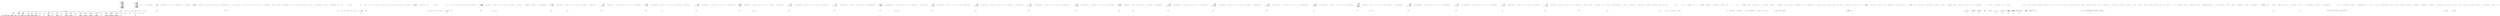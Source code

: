 digraph  {
n436 [label="HangFire.SqlServer.Tests.WriteTransactionFacts", span=""];
n437 [label=arrangeSql, span=""];
n438 [label=jobId, span=""];
n439 [label=arrangeSql, span=""];
n440 [label=jobId, span=""];
n441 [label=arrangeSql, span=""];
n442 [label=jobId, span=""];
n443 [label=state, span=""];
n444 [label=arrangeSql, span=""];
n445 [label=jobId, span=""];
n446 [label=state, span=""];
n0 [cluster="HangFire.SqlServer.Tests.WriteTransactionFacts.Ctor_ThrowsAnException_IfConnectionIsNull()", label="Entry HangFire.SqlServer.Tests.WriteTransactionFacts.Ctor_ThrowsAnException_IfConnectionIsNull()", span="15-15"];
n1 [cluster="HangFire.SqlServer.Tests.WriteTransactionFacts.Ctor_ThrowsAnException_IfConnectionIsNull()", label="Assert.Throws<ArgumentNullException>(\r\n                () => new SqlServerWriteOnlyTransaction(null))", span="17-18"];
n2 [cluster="HangFire.SqlServer.Tests.WriteTransactionFacts.Ctor_ThrowsAnException_IfConnectionIsNull()", label="Exit HangFire.SqlServer.Tests.WriteTransactionFacts.Ctor_ThrowsAnException_IfConnectionIsNull()", span="15-15"];
n3 [cluster="Unk.>", label="Entry Unk.>", span=""];
n4 [cluster="lambda expression", label="Entry lambda expression", span="18-18"];
n5 [cluster="lambda expression", label="new SqlServerWriteOnlyTransaction(null)", span="18-18"];
n6 [cluster="lambda expression", label="Exit lambda expression", span="18-18"];
n7 [cluster="HangFire.SqlServer.SqlServerWriteOnlyTransaction.SqlServerWriteOnlyTransaction(SqlConnection)", label="Entry HangFire.SqlServer.SqlServerWriteOnlyTransaction.SqlServerWriteOnlyTransaction(SqlConnection)", span="34-34"];
n8 [cluster="HangFire.SqlServer.Tests.WriteTransactionFacts.ExpireJob_SetsJobExpirationData()", label="Entry HangFire.SqlServer.Tests.WriteTransactionFacts.ExpireJob_SetsJobExpirationData()", span="22-22"];
n9 [cluster="HangFire.SqlServer.Tests.WriteTransactionFacts.ExpireJob_SetsJobExpirationData()", label="string arrangeSql = @''\r\ninsert into HangFire.Job (InvocationData, Arguments, CreatedAt)\r\nvalues ('', '', getutcdate())\r\nselect scope_identity() as Id''", span="24-27"];
n11 [cluster="HangFire.SqlServer.Tests.WriteTransactionFacts.ExpireJob_SetsJobExpirationData()", label="Exit HangFire.SqlServer.Tests.WriteTransactionFacts.ExpireJob_SetsJobExpirationData()", span="22-22"];
n12 [cluster="Unk.UseConnection", label="Entry Unk.UseConnection", span=""];
n13 [cluster="lambda expression", label="Entry lambda expression", span="29-41"];
n19 [cluster="lambda expression", label="var anotherJob = GetTestJob(sql, anotherJobId)", span="39-39"];
n22 [cluster="Unk.Query", label="Entry Unk.Query", span=""];
n23 [cluster="Unk.Single", label="Entry Unk.Single", span=""];
n24 [cluster="Unk.ToString", label="Entry Unk.ToString", span=""];
n25 [cluster="HangFire.SqlServer.Tests.WriteTransactionFacts.Commit(SqlConnection, System.Action<HangFire.SqlServer.SqlServerWriteOnlyTransaction>)", label="Entry HangFire.SqlServer.Tests.WriteTransactionFacts.Commit(SqlConnection, System.Action<HangFire.SqlServer.SqlServerWriteOnlyTransaction>)", span="536-536"];
n30 [cluster="lambda expression", label="Entry lambda expression", span="34-34"];
n18 [cluster="lambda expression", label="Assert.True(DateTime.UtcNow < job.ExpireAt && job.ExpireAt < DateTime.UtcNow.AddDays(1))", span="37-37"];
n26 [cluster="Unk.GetTestJob", label="Entry Unk.GetTestJob", span=""];
n27 [cluster="System.DateTime.AddDays(double)", label="Entry System.DateTime.AddDays(double)", span="0-0"];
n28 [cluster="Unk.True", label="Entry Unk.True", span=""];
n20 [cluster="lambda expression", label="Assert.Null(anotherJob.ExpireAt)", span="40-40"];
n21 [cluster="lambda expression", label="Exit lambda expression", span="29-41"];
n29 [cluster="Unk.Null", label="Entry Unk.Null", span=""];
n32 [cluster="lambda expression", label="Exit lambda expression", span="34-34"];
n33 [cluster="System.TimeSpan.FromDays(double)", label="Entry System.TimeSpan.FromDays(double)", span="0-0"];
n34 [cluster="Unk.ExpireJob", label="Entry Unk.ExpireJob", span=""];
n35 [cluster="HangFire.SqlServer.Tests.WriteTransactionFacts.PersistJob_ClearsTheJobExpirationData()", label="Entry HangFire.SqlServer.Tests.WriteTransactionFacts.PersistJob_ClearsTheJobExpirationData()", span="45-45"];
n40 [cluster="lambda expression", label="var jobId = sql.Query(arrangeSql).Single().Id.ToString()", span="54-54"];
n41 [cluster="lambda expression", label="var anotherJobId = sql.Query(arrangeSql).Single().Id.ToString()", span="55-55"];
n38 [cluster="HangFire.SqlServer.Tests.WriteTransactionFacts.PersistJob_ClearsTheJobExpirationData()", label="Exit HangFire.SqlServer.Tests.WriteTransactionFacts.PersistJob_ClearsTheJobExpirationData()", span="45-45"];
n39 [cluster="lambda expression", label="Entry lambda expression", span="52-64"];
n43 [cluster="lambda expression", label="var job = GetTestJob(sql, jobId)", span="59-59"];
n45 [cluster="lambda expression", label="var anotherJob = GetTestJob(sql, anotherJobId)", span="62-62"];
n49 [cluster="lambda expression", label="Entry lambda expression", span="57-57"];
n44 [cluster="lambda expression", label="Assert.Null(job.ExpireAt)", span="60-60"];
n46 [cluster="lambda expression", label="Assert.NotNull(anotherJob.ExpireAt)", span="63-63"];
n47 [cluster="lambda expression", label="Exit lambda expression", span="52-64"];
n48 [cluster="Unk.NotNull", label="Entry Unk.NotNull", span=""];
n51 [cluster="lambda expression", label="Exit lambda expression", span="57-57"];
n52 [cluster="Unk.PersistJob", label="Entry Unk.PersistJob", span=""];
n53 [cluster="HangFire.SqlServer.Tests.WriteTransactionFacts.SetJobState_AppendsAStateAndSetItToTheJob()", label="Entry HangFire.SqlServer.Tests.WriteTransactionFacts.SetJobState_AppendsAStateAndSetItToTheJob()", span="68-68"];
n55 [cluster="HangFire.SqlServer.Tests.WriteTransactionFacts.SetJobState_AppendsAStateAndSetItToTheJob()", label="UseConnection(sql =>\r\n            {\r\n                var jobId = sql.Query(arrangeSql).Single().Id.ToString();\r\n                var anotherJobId = sql.Query(arrangeSql).Single().Id.ToString();\r\n\r\n                var state = new Mock<State>();\r\n                state.Setup(x => x.Name).Returns(''State'');\r\n                state.Setup(x => x.SerializeData())\r\n                    .Returns(new Dictionary<string, string> { { ''Name'', ''Value'' } });\r\n                state.Object.Reason = ''Reason'';\r\n\r\n                Commit(sql, x => x.SetJobState(jobId, state.Object));\r\n\r\n                var job = GetTestJob(sql, jobId);\r\n                Assert.Equal(''State'', job.StateName);\r\n                Assert.NotNull(job.StateId);\r\n\r\n                var anotherJob = GetTestJob(sql, anotherJobId);\r\n                Assert.Null(anotherJob.StateName);\r\n                Assert.Null(anotherJob.StateId);\r\n\r\n                var jobState = sql.Query(''select * from HangFire.State'').Single();\r\n                Assert.Equal((string)jobId, jobState.JobId.ToString());\r\n                Assert.Equal(''State'', jobState.Name);\r\n                Assert.Equal(''Reason'', jobState.Reason);\r\n                Assert.NotNull(jobState.CreatedAt);\r\n                Assert.Equal(''{\''Name\'':\''Value\''}'', jobState.Data);\r\n            })", span="75-102"];
n58 [cluster="lambda expression", label="var jobId = sql.Query(arrangeSql).Single().Id.ToString()", span="77-77"];
n59 [cluster="lambda expression", label="var anotherJobId = sql.Query(arrangeSql).Single().Id.ToString()", span="78-78"];
n56 [cluster="HangFire.SqlServer.Tests.WriteTransactionFacts.SetJobState_AppendsAStateAndSetItToTheJob()", label="Exit HangFire.SqlServer.Tests.WriteTransactionFacts.SetJobState_AppendsAStateAndSetItToTheJob()", span="68-68"];
n57 [cluster="lambda expression", label="Entry lambda expression", span="75-102"];
n64 [cluster="lambda expression", label="Commit(sql, x => x.SetJobState(jobId, state.Object))", span="86-86"];
n65 [cluster="lambda expression", label="var job = GetTestJob(sql, jobId)", span="88-88"];
n68 [cluster="lambda expression", label="var anotherJob = GetTestJob(sql, anotherJobId)", span="92-92"];
n71 [cluster="lambda expression", label="var jobState = sql.Query(''select * from HangFire.State'').Single()", span="96-96"];
n91 [cluster="lambda expression", label="x.SetJobState(jobId, state.Object)", span="86-86"];
n72 [cluster="lambda expression", label="Assert.Equal((string)jobId, jobState.JobId.ToString())", span="97-97"];
n60 [cluster="lambda expression", label="var state = new Mock<State>()", span="80-80"];
n61 [cluster="lambda expression", label="state.Setup(x => x.Name).Returns(''State'')", span="81-81"];
n78 [cluster="Mock<State>.cstr", label="Entry Mock<State>.cstr", span=""];
n62 [cluster="lambda expression", label="state.Setup(x => x.SerializeData())\r\n                    .Returns(new Dictionary<string, string> { { ''Name'', ''Value'' } })", span="82-83"];
n63 [cluster="lambda expression", label="state.Object.Reason = ''Reason''", span="84-84"];
n79 [cluster="Unk.Setup", label="Entry Unk.Setup", span=""];
n80 [cluster="Unk.Returns", label="Entry Unk.Returns", span=""];
n83 [cluster="lambda expression", label="Entry lambda expression", span="81-81"];
n81 [cluster="System.Collections.Generic.Dictionary<TKey, TValue>.Dictionary()", label="Entry System.Collections.Generic.Dictionary<TKey, TValue>.Dictionary()", span="0-0"];
n86 [cluster="lambda expression", label="Entry lambda expression", span="82-82"];
n90 [cluster="lambda expression", label="Entry lambda expression", span="86-86"];
n66 [cluster="lambda expression", label="Assert.Equal(''State'', job.StateName)", span="89-89"];
n67 [cluster="lambda expression", label="Assert.NotNull(job.StateId)", span="90-90"];
n82 [cluster="Unk.Equal", label="Entry Unk.Equal", span=""];
n69 [cluster="lambda expression", label="Assert.Null(anotherJob.StateName)", span="93-93"];
n70 [cluster="lambda expression", label="Assert.Null(anotherJob.StateId)", span="94-94"];
n73 [cluster="lambda expression", label="Assert.Equal(''State'', jobState.Name)", span="98-98"];
n74 [cluster="lambda expression", label="Assert.Equal(''Reason'', jobState.Reason)", span="99-99"];
n75 [cluster="lambda expression", label="Assert.NotNull(jobState.CreatedAt)", span="100-100"];
n76 [cluster="lambda expression", label="Assert.Equal(''{\''Name\'':\''Value\''}'', jobState.Data)", span="101-101"];
n77 [cluster="lambda expression", label="Exit lambda expression", span="75-102"];
n84 [cluster="lambda expression", label="x.Name", span="81-81"];
n85 [cluster="lambda expression", label="Exit lambda expression", span="81-81"];
n87 [cluster="lambda expression", label="x.SerializeData()", span="82-82"];
n88 [cluster="lambda expression", label="Exit lambda expression", span="82-82"];
n89 [cluster="Unk.SerializeData", label="Entry Unk.SerializeData", span=""];
n92 [cluster="lambda expression", label="Exit lambda expression", span="86-86"];
n93 [cluster="Unk.SetJobState", label="Entry Unk.SetJobState", span=""];
n94 [cluster="HangFire.SqlServer.Tests.WriteTransactionFacts.AddJobState_JustAddsANewRecordInATable()", label="Entry HangFire.SqlServer.Tests.WriteTransactionFacts.AddJobState_JustAddsANewRecordInATable()", span="106-106"];
n95 [cluster="HangFire.SqlServer.Tests.WriteTransactionFacts.AddJobState_JustAddsANewRecordInATable()", label="string arrangeSql = @''\r\ninsert into HangFire.Job (InvocationData, Arguments, CreatedAt)\r\nvalues ('', '', getutcdate())\r\nselect scope_identity() as Id''", span="108-111"];
n96 [cluster="HangFire.SqlServer.Tests.WriteTransactionFacts.AddJobState_JustAddsANewRecordInATable()", label="UseConnection(sql =>\r\n            {\r\n                var jobId = sql.Query(arrangeSql).Single().Id.ToString();\r\n\r\n                var state = new Mock<State>();\r\n                state.Setup(x => x.Name).Returns(''State'');\r\n                state.Setup(x => x.SerializeData())\r\n                    .Returns(new Dictionary<string, string> { { ''Name'', ''Value'' } });\r\n                state.Object.Reason = ''Reason'';\r\n\r\n                Commit(sql, x => x.AddJobState(jobId, state.Object));\r\n\r\n                var job = GetTestJob(sql, jobId);\r\n                Assert.Null(job.StateName);\r\n                Assert.Null(job.StateId);\r\n\r\n                var jobState = sql.Query(''select * from HangFire.State'').Single();\r\n                Assert.Equal((string)jobId, jobState.JobId.ToString());\r\n                Assert.Equal(''State'', jobState.Name);\r\n                Assert.Equal(''Reason'', jobState.Reason);\r\n                Assert.NotNull(jobState.CreatedAt);\r\n                Assert.Equal(''{\''Name\'':\''Value\''}'', jobState.Data);\r\n            })", span="113-135"];
n99 [cluster="lambda expression", label="var jobId = sql.Query(arrangeSql).Single().Id.ToString()", span="115-115"];
n97 [cluster="HangFire.SqlServer.Tests.WriteTransactionFacts.AddJobState_JustAddsANewRecordInATable()", label="Exit HangFire.SqlServer.Tests.WriteTransactionFacts.AddJobState_JustAddsANewRecordInATable()", span="106-106"];
n98 [cluster="lambda expression", label="Entry lambda expression", span="113-135"];
n104 [cluster="lambda expression", label="Commit(sql, x => x.AddJobState(jobId, state.Object))", span="123-123"];
n105 [cluster="lambda expression", label="var job = GetTestJob(sql, jobId)", span="125-125"];
n108 [cluster="lambda expression", label="var jobState = sql.Query(''select * from HangFire.State'').Single()", span="129-129"];
n100 [cluster="lambda expression", label="var state = new Mock<State>()", span="117-117"];
n122 [cluster="lambda expression", label="x.AddJobState(jobId, state.Object)", span="123-123"];
n109 [cluster="lambda expression", label="Assert.Equal((string)jobId, jobState.JobId.ToString())", span="130-130"];
n101 [cluster="lambda expression", label="state.Setup(x => x.Name).Returns(''State'')", span="118-118"];
n102 [cluster="lambda expression", label="state.Setup(x => x.SerializeData())\r\n                    .Returns(new Dictionary<string, string> { { ''Name'', ''Value'' } })", span="119-120"];
n103 [cluster="lambda expression", label="state.Object.Reason = ''Reason''", span="121-121"];
n115 [cluster="lambda expression", label="Entry lambda expression", span="118-118"];
n118 [cluster="lambda expression", label="Entry lambda expression", span="119-119"];
n121 [cluster="lambda expression", label="Entry lambda expression", span="123-123"];
n106 [cluster="lambda expression", label="Assert.Null(job.StateName)", span="126-126"];
n107 [cluster="lambda expression", label="Assert.Null(job.StateId)", span="127-127"];
n110 [cluster="lambda expression", label="Assert.Equal(''State'', jobState.Name)", span="131-131"];
n111 [cluster="lambda expression", label="Assert.Equal(''Reason'', jobState.Reason)", span="132-132"];
n112 [cluster="lambda expression", label="Assert.NotNull(jobState.CreatedAt)", span="133-133"];
n113 [cluster="lambda expression", label="Assert.Equal(''{\''Name\'':\''Value\''}'', jobState.Data)", span="134-134"];
n114 [cluster="lambda expression", label="Exit lambda expression", span="113-135"];
n116 [cluster="lambda expression", label="x.Name", span="118-118"];
n117 [cluster="lambda expression", label="Exit lambda expression", span="118-118"];
n119 [cluster="lambda expression", label="x.SerializeData()", span="119-119"];
n120 [cluster="lambda expression", label="Exit lambda expression", span="119-119"];
n123 [cluster="lambda expression", label="Exit lambda expression", span="123-123"];
n124 [cluster="Unk.AddJobState", label="Entry Unk.AddJobState", span=""];
n125 [cluster="HangFire.SqlServer.Tests.WriteTransactionFacts.AddToQueue_AddsAJobToTheQueue()", label="Entry HangFire.SqlServer.Tests.WriteTransactionFacts.AddToQueue_AddsAJobToTheQueue()", span="139-139"];
n126 [cluster="HangFire.SqlServer.Tests.WriteTransactionFacts.AddToQueue_AddsAJobToTheQueue()", label="UseConnection(sql =>\r\n            {\r\n                Commit(sql, x => x.AddToQueue(''default'', ''1''));\r\n\r\n                var record = sql.Query(''select * from HangFire.JobQueue'').Single();\r\n                Assert.Equal(''1'', record.JobId.ToString());\r\n                Assert.Equal(''default'', record.Queue);\r\n                Assert.Null(record.FetchedAt);\r\n            })", span="141-149"];
n127 [cluster="HangFire.SqlServer.Tests.WriteTransactionFacts.AddToQueue_AddsAJobToTheQueue()", label="Exit HangFire.SqlServer.Tests.WriteTransactionFacts.AddToQueue_AddsAJobToTheQueue()", span="139-139"];
n128 [cluster="lambda expression", label="Entry lambda expression", span="141-149"];
n129 [cluster="lambda expression", label="Commit(sql, x => x.AddToQueue(''default'', ''1''))", span="143-143"];
n130 [cluster="lambda expression", label="var record = sql.Query(''select * from HangFire.JobQueue'').Single()", span="145-145"];
n135 [cluster="lambda expression", label="Entry lambda expression", span="143-143"];
n131 [cluster="lambda expression", label="Assert.Equal(''1'', record.JobId.ToString())", span="146-146"];
n132 [cluster="lambda expression", label="Assert.Equal(''default'', record.Queue)", span="147-147"];
n133 [cluster="lambda expression", label="Assert.Null(record.FetchedAt)", span="148-148"];
n134 [cluster="lambda expression", label="Exit lambda expression", span="141-149"];
n136 [cluster="lambda expression", label="x.AddToQueue(''default'', ''1'')", span="143-143"];
n137 [cluster="lambda expression", label="Exit lambda expression", span="143-143"];
n138 [cluster="HangFire.SqlServer.SqlServerWriteOnlyTransaction.AddToQueue(string, string)", label="Entry HangFire.SqlServer.SqlServerWriteOnlyTransaction.AddToQueue(string, string)", span="114-114"];
n139 [cluster="HangFire.SqlServer.Tests.WriteTransactionFacts.GetTestJob(IDbConnection, string)", label="Entry HangFire.SqlServer.Tests.WriteTransactionFacts.GetTestJob(IDbConnection, string)", span="152-152"];
n140 [cluster="HangFire.SqlServer.Tests.WriteTransactionFacts.GetTestJob(IDbConnection, string)", label="return connection\r\n                .Query(''select * from HangFire.Job where id = @id'', new { id = jobId })\r\n                .Single();", span="154-156"];
n141 [cluster="HangFire.SqlServer.Tests.WriteTransactionFacts.GetTestJob(IDbConnection, string)", label="Exit HangFire.SqlServer.Tests.WriteTransactionFacts.GetTestJob(IDbConnection, string)", span="152-152"];
n142 [cluster="HangFire.SqlServer.Tests.WriteTransactionFacts.IncrementCounter_AddsRecordToCounterTable_WithPositiveValue()", label="Entry HangFire.SqlServer.Tests.WriteTransactionFacts.IncrementCounter_AddsRecordToCounterTable_WithPositiveValue()", span="160-160"];
n143 [cluster="HangFire.SqlServer.Tests.WriteTransactionFacts.IncrementCounter_AddsRecordToCounterTable_WithPositiveValue()", label="UseConnection(sql =>\r\n            {\r\n                Commit(sql, x => x.IncrementCounter(''my-key''));\r\n\r\n                var record = sql.Query(''select * from HangFire.Counter'').Single();\r\n                \r\n                Assert.Equal(''my-key'', record.Key);\r\n                Assert.Equal(1, record.Value);\r\n            })", span="162-170"];
n144 [cluster="HangFire.SqlServer.Tests.WriteTransactionFacts.IncrementCounter_AddsRecordToCounterTable_WithPositiveValue()", label="Exit HangFire.SqlServer.Tests.WriteTransactionFacts.IncrementCounter_AddsRecordToCounterTable_WithPositiveValue()", span="160-160"];
n145 [cluster="lambda expression", label="Entry lambda expression", span="162-170"];
n146 [cluster="lambda expression", label="Commit(sql, x => x.IncrementCounter(''my-key''))", span="164-164"];
n147 [cluster="lambda expression", label="var record = sql.Query(''select * from HangFire.Counter'').Single()", span="166-166"];
n151 [cluster="lambda expression", label="Entry lambda expression", span="164-164"];
n148 [cluster="lambda expression", label="Assert.Equal(''my-key'', record.Key)", span="168-168"];
n149 [cluster="lambda expression", label="Assert.Equal(1, record.Value)", span="169-169"];
n150 [cluster="lambda expression", label="Exit lambda expression", span="162-170"];
n152 [cluster="lambda expression", label="x.IncrementCounter(''my-key'')", span="164-164"];
n153 [cluster="lambda expression", label="Exit lambda expression", span="164-164"];
n154 [cluster="HangFire.SqlServer.SqlServerWriteOnlyTransaction.IncrementCounter(string)", label="Entry HangFire.SqlServer.SqlServerWriteOnlyTransaction.IncrementCounter(string)", span="125-125"];
n155 [cluster="HangFire.SqlServer.Tests.WriteTransactionFacts.IncrementCounter_WithExistingKey_AddsAnotherRecord()", label="Entry HangFire.SqlServer.Tests.WriteTransactionFacts.IncrementCounter_WithExistingKey_AddsAnotherRecord()", span="174-174"];
n156 [cluster="HangFire.SqlServer.Tests.WriteTransactionFacts.IncrementCounter_WithExistingKey_AddsAnotherRecord()", label="UseConnection(sql =>\r\n            {\r\n                Commit(sql, x =>\r\n                {\r\n                    x.IncrementCounter(''my-key'');\r\n                    x.IncrementCounter(''my-key'');\r\n                });\r\n\r\n                var recordCount = sql.Query<int>(''select count(*) from HangFire.Counter'').Single();\r\n                \r\n                Assert.Equal(2, recordCount);\r\n            })", span="176-187"];
n157 [cluster="HangFire.SqlServer.Tests.WriteTransactionFacts.IncrementCounter_WithExistingKey_AddsAnotherRecord()", label="Exit HangFire.SqlServer.Tests.WriteTransactionFacts.IncrementCounter_WithExistingKey_AddsAnotherRecord()", span="174-174"];
n158 [cluster="lambda expression", label="Entry lambda expression", span="176-187"];
n159 [cluster="lambda expression", label="Commit(sql, x =>\r\n                {\r\n                    x.IncrementCounter(''my-key'');\r\n                    x.IncrementCounter(''my-key'');\r\n                })", span="178-182"];
n160 [cluster="lambda expression", label="var recordCount = sql.Query<int>(''select count(*) from HangFire.Counter'').Single()", span="184-184"];
n163 [cluster="lambda expression", label="Entry lambda expression", span="178-182"];
n161 [cluster="lambda expression", label="Assert.Equal(2, recordCount)", span="186-186"];
n162 [cluster="lambda expression", label="Exit lambda expression", span="176-187"];
n164 [cluster="lambda expression", label="x.IncrementCounter(''my-key'')", span="180-180"];
n165 [cluster="lambda expression", label="x.IncrementCounter(''my-key'')", span="181-181"];
n166 [cluster="lambda expression", label="Exit lambda expression", span="178-182"];
n167 [cluster="HangFire.SqlServer.Tests.WriteTransactionFacts.DecrementCounter_AddsRecordToCounterTable_WithNegativeValue()", label="Entry HangFire.SqlServer.Tests.WriteTransactionFacts.DecrementCounter_AddsRecordToCounterTable_WithNegativeValue()", span="191-191"];
n168 [cluster="HangFire.SqlServer.Tests.WriteTransactionFacts.DecrementCounter_AddsRecordToCounterTable_WithNegativeValue()", label="UseConnection(sql =>\r\n            {\r\n                Commit(sql, x => x.DecrementCounter(''my-key''));\r\n\r\n                var record = sql.Query(''select * from HangFire.Counter'').Single();\r\n\r\n                Assert.Equal(''my-key'', record.Key);\r\n                Assert.Equal(-1, record.Value);\r\n            })", span="193-201"];
n169 [cluster="HangFire.SqlServer.Tests.WriteTransactionFacts.DecrementCounter_AddsRecordToCounterTable_WithNegativeValue()", label="Exit HangFire.SqlServer.Tests.WriteTransactionFacts.DecrementCounter_AddsRecordToCounterTable_WithNegativeValue()", span="191-191"];
n170 [cluster="lambda expression", label="Entry lambda expression", span="193-201"];
n171 [cluster="lambda expression", label="Commit(sql, x => x.DecrementCounter(''my-key''))", span="195-195"];
n172 [cluster="lambda expression", label="var record = sql.Query(''select * from HangFire.Counter'').Single()", span="197-197"];
n176 [cluster="lambda expression", label="Entry lambda expression", span="195-195"];
n173 [cluster="lambda expression", label="Assert.Equal(''my-key'', record.Key)", span="199-199"];
n174 [cluster="lambda expression", label="Assert.Equal(-1, record.Value)", span="200-200"];
n175 [cluster="lambda expression", label="Exit lambda expression", span="193-201"];
n177 [cluster="lambda expression", label="x.DecrementCounter(''my-key'')", span="195-195"];
n178 [cluster="lambda expression", label="Exit lambda expression", span="195-195"];
n179 [cluster="HangFire.SqlServer.SqlServerWriteOnlyTransaction.DecrementCounter(string)", label="Entry HangFire.SqlServer.SqlServerWriteOnlyTransaction.DecrementCounter(string)", span="139-139"];
n180 [cluster="HangFire.SqlServer.Tests.WriteTransactionFacts.DecrementCounter_WithExistingKey_AddsAnotherRecord()", label="Entry HangFire.SqlServer.Tests.WriteTransactionFacts.DecrementCounter_WithExistingKey_AddsAnotherRecord()", span="205-205"];
n181 [cluster="HangFire.SqlServer.Tests.WriteTransactionFacts.DecrementCounter_WithExistingKey_AddsAnotherRecord()", label="UseConnection(sql =>\r\n            {\r\n                Commit(sql, x =>\r\n                {\r\n                    x.DecrementCounter(''my-key'');\r\n                    x.DecrementCounter(''my-key'');\r\n                });\r\n\r\n                var recordCount = sql.Query<int>(''select count(*) from HangFire.Counter'').Single();\r\n\r\n                Assert.Equal(2, recordCount);\r\n            })", span="207-218"];
n182 [cluster="HangFire.SqlServer.Tests.WriteTransactionFacts.DecrementCounter_WithExistingKey_AddsAnotherRecord()", label="Exit HangFire.SqlServer.Tests.WriteTransactionFacts.DecrementCounter_WithExistingKey_AddsAnotherRecord()", span="205-205"];
n183 [cluster="lambda expression", label="Entry lambda expression", span="207-218"];
n184 [cluster="lambda expression", label="Commit(sql, x =>\r\n                {\r\n                    x.DecrementCounter(''my-key'');\r\n                    x.DecrementCounter(''my-key'');\r\n                })", span="209-213"];
n185 [cluster="lambda expression", label="var recordCount = sql.Query<int>(''select count(*) from HangFire.Counter'').Single()", span="215-215"];
n188 [cluster="lambda expression", label="Entry lambda expression", span="209-213"];
n186 [cluster="lambda expression", label="Assert.Equal(2, recordCount)", span="217-217"];
n187 [cluster="lambda expression", label="Exit lambda expression", span="207-218"];
n189 [cluster="lambda expression", label="x.DecrementCounter(''my-key'')", span="211-211"];
n190 [cluster="lambda expression", label="x.DecrementCounter(''my-key'')", span="212-212"];
n191 [cluster="lambda expression", label="Exit lambda expression", span="209-213"];
n192 [cluster="HangFire.SqlServer.Tests.WriteTransactionFacts.AddToSet_AddsARecord_IfThereIsNo_SuchKeyAndValue()", label="Entry HangFire.SqlServer.Tests.WriteTransactionFacts.AddToSet_AddsARecord_IfThereIsNo_SuchKeyAndValue()", span="222-222"];
n193 [cluster="HangFire.SqlServer.Tests.WriteTransactionFacts.AddToSet_AddsARecord_IfThereIsNo_SuchKeyAndValue()", label="UseConnection(sql =>\r\n            {\r\n                Commit(sql, x => x.AddToSet(''my-key'', ''my-value''));\r\n\r\n                var record = sql.Query(''select * from HangFire.[Set]'').Single();\r\n\r\n                Assert.Equal(''my-key'', record.Key);\r\n                Assert.Equal(''my-value'', record.Value);\r\n                Assert.Equal(0.0, record.Score, 2);\r\n            })", span="224-233"];
n194 [cluster="HangFire.SqlServer.Tests.WriteTransactionFacts.AddToSet_AddsARecord_IfThereIsNo_SuchKeyAndValue()", label="Exit HangFire.SqlServer.Tests.WriteTransactionFacts.AddToSet_AddsARecord_IfThereIsNo_SuchKeyAndValue()", span="222-222"];
n195 [cluster="lambda expression", label="Entry lambda expression", span="224-233"];
n196 [cluster="lambda expression", label="Commit(sql, x => x.AddToSet(''my-key'', ''my-value''))", span="226-226"];
n197 [cluster="lambda expression", label="var record = sql.Query(''select * from HangFire.[Set]'').Single()", span="228-228"];
n202 [cluster="lambda expression", label="Entry lambda expression", span="226-226"];
n198 [cluster="lambda expression", label="Assert.Equal(''my-key'', record.Key)", span="230-230"];
n199 [cluster="lambda expression", label="Assert.Equal(''my-value'', record.Value)", span="231-231"];
n200 [cluster="lambda expression", label="Assert.Equal(0.0, record.Score, 2)", span="232-232"];
n201 [cluster="lambda expression", label="Exit lambda expression", span="224-233"];
n203 [cluster="lambda expression", label="x.AddToSet(''my-key'', ''my-value'')", span="226-226"];
n204 [cluster="lambda expression", label="Exit lambda expression", span="226-226"];
n205 [cluster="HangFire.SqlServer.SqlServerWriteOnlyTransaction.AddToSet(string, string)", label="Entry HangFire.SqlServer.SqlServerWriteOnlyTransaction.AddToSet(string, string)", span="153-153"];
n206 [cluster="HangFire.SqlServer.Tests.WriteTransactionFacts.AddToSet_AddsARecord_WhenKeyIsExists_ButValuesAreDifferent()", label="Entry HangFire.SqlServer.Tests.WriteTransactionFacts.AddToSet_AddsARecord_WhenKeyIsExists_ButValuesAreDifferent()", span="237-237"];
n207 [cluster="HangFire.SqlServer.Tests.WriteTransactionFacts.AddToSet_AddsARecord_WhenKeyIsExists_ButValuesAreDifferent()", label="UseConnection(sql =>\r\n            {\r\n                Commit(sql, x =>\r\n                {\r\n                    x.AddToSet(''my-key'', ''my-value'');\r\n                    x.AddToSet(''my-key'', ''another-value'');\r\n                });\r\n\r\n                var recordCount = sql.Query<int>(''select count(*) from HangFire.[Set]'').Single();\r\n\r\n                Assert.Equal(2, recordCount);\r\n            })", span="239-250"];
n208 [cluster="HangFire.SqlServer.Tests.WriteTransactionFacts.AddToSet_AddsARecord_WhenKeyIsExists_ButValuesAreDifferent()", label="Exit HangFire.SqlServer.Tests.WriteTransactionFacts.AddToSet_AddsARecord_WhenKeyIsExists_ButValuesAreDifferent()", span="237-237"];
n209 [cluster="lambda expression", label="Entry lambda expression", span="239-250"];
n210 [cluster="lambda expression", label="Commit(sql, x =>\r\n                {\r\n                    x.AddToSet(''my-key'', ''my-value'');\r\n                    x.AddToSet(''my-key'', ''another-value'');\r\n                })", span="241-245"];
n211 [cluster="lambda expression", label="var recordCount = sql.Query<int>(''select count(*) from HangFire.[Set]'').Single()", span="247-247"];
n214 [cluster="lambda expression", label="Entry lambda expression", span="241-245"];
n212 [cluster="lambda expression", label="Assert.Equal(2, recordCount)", span="249-249"];
n213 [cluster="lambda expression", label="Exit lambda expression", span="239-250"];
n215 [cluster="lambda expression", label="x.AddToSet(''my-key'', ''my-value'')", span="243-243"];
n216 [cluster="lambda expression", label="x.AddToSet(''my-key'', ''another-value'')", span="244-244"];
n217 [cluster="lambda expression", label="Exit lambda expression", span="241-245"];
n218 [cluster="HangFire.SqlServer.Tests.WriteTransactionFacts.AddToSet_DoesNotAddARecord_WhenBothKeyAndValueAreExist()", label="Entry HangFire.SqlServer.Tests.WriteTransactionFacts.AddToSet_DoesNotAddARecord_WhenBothKeyAndValueAreExist()", span="254-254"];
n219 [cluster="HangFire.SqlServer.Tests.WriteTransactionFacts.AddToSet_DoesNotAddARecord_WhenBothKeyAndValueAreExist()", label="UseConnection(sql =>\r\n            {\r\n                Commit(sql, x =>\r\n                {\r\n                    x.AddToSet(''my-key'', ''my-value'');\r\n                    x.AddToSet(''my-key'', ''my-value'');\r\n                });\r\n\r\n                var recordCount = sql.Query<int>(''select count(*) from HangFire.[Set]'').Single();\r\n                \r\n                Assert.Equal(1, recordCount);\r\n            })", span="256-267"];
n220 [cluster="HangFire.SqlServer.Tests.WriteTransactionFacts.AddToSet_DoesNotAddARecord_WhenBothKeyAndValueAreExist()", label="Exit HangFire.SqlServer.Tests.WriteTransactionFacts.AddToSet_DoesNotAddARecord_WhenBothKeyAndValueAreExist()", span="254-254"];
n221 [cluster="lambda expression", label="Entry lambda expression", span="256-267"];
n222 [cluster="lambda expression", label="Commit(sql, x =>\r\n                {\r\n                    x.AddToSet(''my-key'', ''my-value'');\r\n                    x.AddToSet(''my-key'', ''my-value'');\r\n                })", span="258-262"];
n223 [cluster="lambda expression", label="var recordCount = sql.Query<int>(''select count(*) from HangFire.[Set]'').Single()", span="264-264"];
n226 [cluster="lambda expression", label="Entry lambda expression", span="258-262"];
n224 [cluster="lambda expression", label="Assert.Equal(1, recordCount)", span="266-266"];
n225 [cluster="lambda expression", label="Exit lambda expression", span="256-267"];
n227 [cluster="lambda expression", label="x.AddToSet(''my-key'', ''my-value'')", span="260-260"];
n228 [cluster="lambda expression", label="x.AddToSet(''my-key'', ''my-value'')", span="261-261"];
n229 [cluster="lambda expression", label="Exit lambda expression", span="258-262"];
n230 [cluster="HangFire.SqlServer.Tests.WriteTransactionFacts.AddToSet_WithScore_AddsARecordWithScore_WhenBothKeyAndValueAreNotExist()", label="Entry HangFire.SqlServer.Tests.WriteTransactionFacts.AddToSet_WithScore_AddsARecordWithScore_WhenBothKeyAndValueAreNotExist()", span="271-271"];
n231 [cluster="HangFire.SqlServer.Tests.WriteTransactionFacts.AddToSet_WithScore_AddsARecordWithScore_WhenBothKeyAndValueAreNotExist()", label="UseConnection(sql =>\r\n            {\r\n                Commit(sql, x => x.AddToSet(''my-key'', ''my-value'', 3.2));\r\n\r\n                var record = sql.Query(''select * from HangFire.[Set]'').Single();\r\n\r\n                Assert.Equal(''my-key'', record.Key);\r\n                Assert.Equal(''my-value'', record.Value);\r\n                Assert.Equal(3.2, record.Score, 3);\r\n            })", span="273-282"];
n232 [cluster="HangFire.SqlServer.Tests.WriteTransactionFacts.AddToSet_WithScore_AddsARecordWithScore_WhenBothKeyAndValueAreNotExist()", label="Exit HangFire.SqlServer.Tests.WriteTransactionFacts.AddToSet_WithScore_AddsARecordWithScore_WhenBothKeyAndValueAreNotExist()", span="271-271"];
n233 [cluster="lambda expression", label="Entry lambda expression", span="273-282"];
n234 [cluster="lambda expression", label="Commit(sql, x => x.AddToSet(''my-key'', ''my-value'', 3.2))", span="275-275"];
n235 [cluster="lambda expression", label="var record = sql.Query(''select * from HangFire.[Set]'').Single()", span="277-277"];
n240 [cluster="lambda expression", label="Entry lambda expression", span="275-275"];
n236 [cluster="lambda expression", label="Assert.Equal(''my-key'', record.Key)", span="279-279"];
n237 [cluster="lambda expression", label="Assert.Equal(''my-value'', record.Value)", span="280-280"];
n238 [cluster="lambda expression", label="Assert.Equal(3.2, record.Score, 3)", span="281-281"];
n239 [cluster="lambda expression", label="Exit lambda expression", span="273-282"];
n241 [cluster="lambda expression", label="x.AddToSet(''my-key'', ''my-value'', 3.2)", span="275-275"];
n242 [cluster="lambda expression", label="Exit lambda expression", span="275-275"];
n243 [cluster="HangFire.SqlServer.SqlServerWriteOnlyTransaction.AddToSet(string, string, double)", label="Entry HangFire.SqlServer.SqlServerWriteOnlyTransaction.AddToSet(string, string, double)", span="158-158"];
n244 [cluster="HangFire.SqlServer.Tests.WriteTransactionFacts.AddToSet_WithScore_UpdatesAScore_WhenBothKeyAndValueAreExist()", label="Entry HangFire.SqlServer.Tests.WriteTransactionFacts.AddToSet_WithScore_UpdatesAScore_WhenBothKeyAndValueAreExist()", span="286-286"];
n245 [cluster="HangFire.SqlServer.Tests.WriteTransactionFacts.AddToSet_WithScore_UpdatesAScore_WhenBothKeyAndValueAreExist()", label="UseConnection(sql =>\r\n            {\r\n                Commit(sql, x =>\r\n                {\r\n                    x.AddToSet(''my-key'', ''my-value'');\r\n                    x.AddToSet(''my-key'', ''my-value'', 3.2);\r\n                });\r\n\r\n                var record = sql.Query(''select * from HangFire.[Set]'').Single();\r\n\r\n                Assert.Equal(3.2, record.Score, 3);\r\n            })", span="288-299"];
n246 [cluster="HangFire.SqlServer.Tests.WriteTransactionFacts.AddToSet_WithScore_UpdatesAScore_WhenBothKeyAndValueAreExist()", label="Exit HangFire.SqlServer.Tests.WriteTransactionFacts.AddToSet_WithScore_UpdatesAScore_WhenBothKeyAndValueAreExist()", span="286-286"];
n247 [cluster="lambda expression", label="Entry lambda expression", span="288-299"];
n248 [cluster="lambda expression", label="Commit(sql, x =>\r\n                {\r\n                    x.AddToSet(''my-key'', ''my-value'');\r\n                    x.AddToSet(''my-key'', ''my-value'', 3.2);\r\n                })", span="290-294"];
n249 [cluster="lambda expression", label="var record = sql.Query(''select * from HangFire.[Set]'').Single()", span="296-296"];
n252 [cluster="lambda expression", label="Entry lambda expression", span="290-294"];
n250 [cluster="lambda expression", label="Assert.Equal(3.2, record.Score, 3)", span="298-298"];
n251 [cluster="lambda expression", label="Exit lambda expression", span="288-299"];
n253 [cluster="lambda expression", label="x.AddToSet(''my-key'', ''my-value'')", span="292-292"];
n254 [cluster="lambda expression", label="x.AddToSet(''my-key'', ''my-value'', 3.2)", span="293-293"];
n255 [cluster="lambda expression", label="Exit lambda expression", span="290-294"];
n256 [cluster="HangFire.SqlServer.Tests.WriteTransactionFacts.RemoveFromSet_RemovesARecord_WithGivenKeyAndValue()", label="Entry HangFire.SqlServer.Tests.WriteTransactionFacts.RemoveFromSet_RemovesARecord_WithGivenKeyAndValue()", span="303-303"];
n257 [cluster="HangFire.SqlServer.Tests.WriteTransactionFacts.RemoveFromSet_RemovesARecord_WithGivenKeyAndValue()", label="UseConnection(sql =>\r\n            {\r\n                Commit(sql, x =>\r\n                {\r\n                    x.AddToSet(''my-key'', ''my-value'');\r\n                    x.RemoveFromSet(''my-key'', ''my-value'');\r\n                });\r\n\r\n                var recordCount = sql.Query<int>(''select count(*) from HangFire.[Set]'').Single();\r\n\r\n                Assert.Equal(0, recordCount);\r\n            })", span="305-316"];
n258 [cluster="HangFire.SqlServer.Tests.WriteTransactionFacts.RemoveFromSet_RemovesARecord_WithGivenKeyAndValue()", label="Exit HangFire.SqlServer.Tests.WriteTransactionFacts.RemoveFromSet_RemovesARecord_WithGivenKeyAndValue()", span="303-303"];
n259 [cluster="lambda expression", label="Entry lambda expression", span="305-316"];
n260 [cluster="lambda expression", label="Commit(sql, x =>\r\n                {\r\n                    x.AddToSet(''my-key'', ''my-value'');\r\n                    x.RemoveFromSet(''my-key'', ''my-value'');\r\n                })", span="307-311"];
n261 [cluster="lambda expression", label="var recordCount = sql.Query<int>(''select count(*) from HangFire.[Set]'').Single()", span="313-313"];
n264 [cluster="lambda expression", label="Entry lambda expression", span="307-311"];
n262 [cluster="lambda expression", label="Assert.Equal(0, recordCount)", span="315-315"];
n263 [cluster="lambda expression", label="Exit lambda expression", span="305-316"];
n265 [cluster="lambda expression", label="x.AddToSet(''my-key'', ''my-value'')", span="309-309"];
n266 [cluster="lambda expression", label="x.RemoveFromSet(''my-key'', ''my-value'')", span="310-310"];
n267 [cluster="lambda expression", label="Exit lambda expression", span="307-311"];
n268 [cluster="HangFire.SqlServer.SqlServerWriteOnlyTransaction.RemoveFromSet(string, string)", label="Entry HangFire.SqlServer.SqlServerWriteOnlyTransaction.RemoveFromSet(string, string)", span="172-172"];
n269 [cluster="HangFire.SqlServer.Tests.WriteTransactionFacts.RemoveFromSet_DoesNotRemoveRecord_WithSameKey_AndDifferentValue()", label="Entry HangFire.SqlServer.Tests.WriteTransactionFacts.RemoveFromSet_DoesNotRemoveRecord_WithSameKey_AndDifferentValue()", span="320-320"];
n270 [cluster="HangFire.SqlServer.Tests.WriteTransactionFacts.RemoveFromSet_DoesNotRemoveRecord_WithSameKey_AndDifferentValue()", label="UseConnection(sql =>\r\n            {\r\n                Commit(sql, x =>\r\n                {\r\n                    x.AddToSet(''my-key'', ''my-value'');\r\n                    x.RemoveFromSet(''my-key'', ''different-value'');\r\n                });\r\n\r\n                var recordCount = sql.Query<int>(''select count(*) from HangFire.[Set]'').Single();\r\n\r\n                Assert.Equal(1, recordCount);\r\n            })", span="322-333"];
n271 [cluster="HangFire.SqlServer.Tests.WriteTransactionFacts.RemoveFromSet_DoesNotRemoveRecord_WithSameKey_AndDifferentValue()", label="Exit HangFire.SqlServer.Tests.WriteTransactionFacts.RemoveFromSet_DoesNotRemoveRecord_WithSameKey_AndDifferentValue()", span="320-320"];
n272 [cluster="lambda expression", label="Entry lambda expression", span="322-333"];
n273 [cluster="lambda expression", label="Commit(sql, x =>\r\n                {\r\n                    x.AddToSet(''my-key'', ''my-value'');\r\n                    x.RemoveFromSet(''my-key'', ''different-value'');\r\n                })", span="324-328"];
n274 [cluster="lambda expression", label="var recordCount = sql.Query<int>(''select count(*) from HangFire.[Set]'').Single()", span="330-330"];
n277 [cluster="lambda expression", label="Entry lambda expression", span="324-328"];
n275 [cluster="lambda expression", label="Assert.Equal(1, recordCount)", span="332-332"];
n276 [cluster="lambda expression", label="Exit lambda expression", span="322-333"];
n278 [cluster="lambda expression", label="x.AddToSet(''my-key'', ''my-value'')", span="326-326"];
n279 [cluster="lambda expression", label="x.RemoveFromSet(''my-key'', ''different-value'')", span="327-327"];
n280 [cluster="lambda expression", label="Exit lambda expression", span="324-328"];
n281 [cluster="HangFire.SqlServer.Tests.WriteTransactionFacts.RemoveFromSet_DoesNotRemoveRecord_WithSameValue_AndDifferentKey()", label="Entry HangFire.SqlServer.Tests.WriteTransactionFacts.RemoveFromSet_DoesNotRemoveRecord_WithSameValue_AndDifferentKey()", span="337-337"];
n282 [cluster="HangFire.SqlServer.Tests.WriteTransactionFacts.RemoveFromSet_DoesNotRemoveRecord_WithSameValue_AndDifferentKey()", label="UseConnection(sql =>\r\n            {\r\n                Commit(sql, x =>\r\n                {\r\n                    x.AddToSet(''my-key'', ''my-value'');\r\n                    x.RemoveFromSet(''different-key'', ''my-value'');\r\n                });\r\n\r\n                var recordCount = sql.Query<int>(''select count(*) from HangFire.[Set]'').Single();\r\n\r\n                Assert.Equal(1, recordCount);\r\n            })", span="339-350"];
n283 [cluster="HangFire.SqlServer.Tests.WriteTransactionFacts.RemoveFromSet_DoesNotRemoveRecord_WithSameValue_AndDifferentKey()", label="Exit HangFire.SqlServer.Tests.WriteTransactionFacts.RemoveFromSet_DoesNotRemoveRecord_WithSameValue_AndDifferentKey()", span="337-337"];
n284 [cluster="lambda expression", label="Entry lambda expression", span="339-350"];
n285 [cluster="lambda expression", label="Commit(sql, x =>\r\n                {\r\n                    x.AddToSet(''my-key'', ''my-value'');\r\n                    x.RemoveFromSet(''different-key'', ''my-value'');\r\n                })", span="341-345"];
n286 [cluster="lambda expression", label="var recordCount = sql.Query<int>(''select count(*) from HangFire.[Set]'').Single()", span="347-347"];
n289 [cluster="lambda expression", label="Entry lambda expression", span="341-345"];
n287 [cluster="lambda expression", label="Assert.Equal(1, recordCount)", span="349-349"];
n288 [cluster="lambda expression", label="Exit lambda expression", span="339-350"];
n290 [cluster="lambda expression", label="x.AddToSet(''my-key'', ''my-value'')", span="343-343"];
n291 [cluster="lambda expression", label="x.RemoveFromSet(''different-key'', ''my-value'')", span="344-344"];
n292 [cluster="lambda expression", label="Exit lambda expression", span="341-345"];
n293 [cluster="HangFire.SqlServer.Tests.WriteTransactionFacts.InsertToList_AddsARecord_WithGivenValues()", label="Entry HangFire.SqlServer.Tests.WriteTransactionFacts.InsertToList_AddsARecord_WithGivenValues()", span="354-354"];
n294 [cluster="HangFire.SqlServer.Tests.WriteTransactionFacts.InsertToList_AddsARecord_WithGivenValues()", label="UseConnection(sql =>\r\n            {\r\n                Commit(sql, x => x.InsertToList(''my-key'', ''my-value''));\r\n\r\n                var record = sql.Query(''select * from HangFire.List'').Single();\r\n\r\n                Assert.Equal(''my-key'', record.Key);\r\n                Assert.Equal(''my-value'', record.Value);\r\n            })", span="356-364"];
n295 [cluster="HangFire.SqlServer.Tests.WriteTransactionFacts.InsertToList_AddsARecord_WithGivenValues()", label="Exit HangFire.SqlServer.Tests.WriteTransactionFacts.InsertToList_AddsARecord_WithGivenValues()", span="354-354"];
n296 [cluster="lambda expression", label="Entry lambda expression", span="356-364"];
n297 [cluster="lambda expression", label="Commit(sql, x => x.InsertToList(''my-key'', ''my-value''))", span="358-358"];
n298 [cluster="lambda expression", label="var record = sql.Query(''select * from HangFire.List'').Single()", span="360-360"];
n302 [cluster="lambda expression", label="Entry lambda expression", span="358-358"];
n299 [cluster="lambda expression", label="Assert.Equal(''my-key'', record.Key)", span="362-362"];
n300 [cluster="lambda expression", label="Assert.Equal(''my-value'', record.Value)", span="363-363"];
n301 [cluster="lambda expression", label="Exit lambda expression", span="356-364"];
n303 [cluster="lambda expression", label="x.InsertToList(''my-key'', ''my-value'')", span="358-358"];
n304 [cluster="lambda expression", label="Exit lambda expression", span="358-358"];
n305 [cluster="HangFire.SqlServer.SqlServerWriteOnlyTransaction.InsertToList(string, string)", label="Entry HangFire.SqlServer.SqlServerWriteOnlyTransaction.InsertToList(string, string)", span="179-179"];
n306 [cluster="HangFire.SqlServer.Tests.WriteTransactionFacts.InsertToList_AddsAnotherRecord_WhenBothKeyAndValueAreExist()", label="Entry HangFire.SqlServer.Tests.WriteTransactionFacts.InsertToList_AddsAnotherRecord_WhenBothKeyAndValueAreExist()", span="368-368"];
n307 [cluster="HangFire.SqlServer.Tests.WriteTransactionFacts.InsertToList_AddsAnotherRecord_WhenBothKeyAndValueAreExist()", label="UseConnection(sql =>\r\n            {\r\n                Commit(sql, x =>\r\n                {\r\n                    x.InsertToList(''my-key'', ''my-value'');\r\n                    x.InsertToList(''my-key'', ''my-value'');\r\n                });\r\n\r\n                var recordCount = sql.Query<int>(''select count(*) from HangFire.List'').Single();\r\n\r\n                Assert.Equal(2, recordCount);\r\n            })", span="370-381"];
n308 [cluster="HangFire.SqlServer.Tests.WriteTransactionFacts.InsertToList_AddsAnotherRecord_WhenBothKeyAndValueAreExist()", label="Exit HangFire.SqlServer.Tests.WriteTransactionFacts.InsertToList_AddsAnotherRecord_WhenBothKeyAndValueAreExist()", span="368-368"];
n309 [cluster="lambda expression", label="Entry lambda expression", span="370-381"];
n310 [cluster="lambda expression", label="Commit(sql, x =>\r\n                {\r\n                    x.InsertToList(''my-key'', ''my-value'');\r\n                    x.InsertToList(''my-key'', ''my-value'');\r\n                })", span="372-376"];
n311 [cluster="lambda expression", label="var recordCount = sql.Query<int>(''select count(*) from HangFire.List'').Single()", span="378-378"];
n314 [cluster="lambda expression", label="Entry lambda expression", span="372-376"];
n312 [cluster="lambda expression", label="Assert.Equal(2, recordCount)", span="380-380"];
n313 [cluster="lambda expression", label="Exit lambda expression", span="370-381"];
n315 [cluster="lambda expression", label="x.InsertToList(''my-key'', ''my-value'')", span="374-374"];
n316 [cluster="lambda expression", label="x.InsertToList(''my-key'', ''my-value'')", span="375-375"];
n317 [cluster="lambda expression", label="Exit lambda expression", span="372-376"];
n318 [cluster="HangFire.SqlServer.Tests.WriteTransactionFacts.RemoveFromList_RemovesAllRecords_WithGivenKeyAndValue()", label="Entry HangFire.SqlServer.Tests.WriteTransactionFacts.RemoveFromList_RemovesAllRecords_WithGivenKeyAndValue()", span="385-385"];
n319 [cluster="HangFire.SqlServer.Tests.WriteTransactionFacts.RemoveFromList_RemovesAllRecords_WithGivenKeyAndValue()", label="UseConnection(sql =>\r\n            {\r\n                Commit(sql, x =>\r\n                {\r\n                    x.InsertToList(''my-key'', ''my-value'');\r\n                    x.InsertToList(''my-key'', ''my-value'');\r\n                    x.RemoveFromList(''my-key'', ''my-value'');\r\n                });\r\n\r\n                var recordCount = sql.Query<int>(''select count(*) from HangFire.List'').Single();\r\n\r\n                Assert.Equal(0, recordCount);\r\n            })", span="387-399"];
n320 [cluster="HangFire.SqlServer.Tests.WriteTransactionFacts.RemoveFromList_RemovesAllRecords_WithGivenKeyAndValue()", label="Exit HangFire.SqlServer.Tests.WriteTransactionFacts.RemoveFromList_RemovesAllRecords_WithGivenKeyAndValue()", span="385-385"];
n321 [cluster="lambda expression", label="Entry lambda expression", span="387-399"];
n322 [cluster="lambda expression", label="Commit(sql, x =>\r\n                {\r\n                    x.InsertToList(''my-key'', ''my-value'');\r\n                    x.InsertToList(''my-key'', ''my-value'');\r\n                    x.RemoveFromList(''my-key'', ''my-value'');\r\n                })", span="389-394"];
n323 [cluster="lambda expression", label="var recordCount = sql.Query<int>(''select count(*) from HangFire.List'').Single()", span="396-396"];
n326 [cluster="lambda expression", label="Entry lambda expression", span="389-394"];
n324 [cluster="lambda expression", label="Assert.Equal(0, recordCount)", span="398-398"];
n325 [cluster="lambda expression", label="Exit lambda expression", span="387-399"];
n327 [cluster="lambda expression", label="x.InsertToList(''my-key'', ''my-value'')", span="391-391"];
n328 [cluster="lambda expression", label="x.InsertToList(''my-key'', ''my-value'')", span="392-392"];
n329 [cluster="lambda expression", label="x.RemoveFromList(''my-key'', ''my-value'')", span="393-393"];
n330 [cluster="lambda expression", label="Exit lambda expression", span="389-394"];
n331 [cluster="HangFire.SqlServer.SqlServerWriteOnlyTransaction.RemoveFromList(string, string)", label="Entry HangFire.SqlServer.SqlServerWriteOnlyTransaction.RemoveFromList(string, string)", span="186-186"];
n332 [cluster="HangFire.SqlServer.Tests.WriteTransactionFacts.RemoveFromList_DoesNotRemoveRecords_WithSameKey_ButDifferentValue()", label="Entry HangFire.SqlServer.Tests.WriteTransactionFacts.RemoveFromList_DoesNotRemoveRecords_WithSameKey_ButDifferentValue()", span="403-403"];
n333 [cluster="HangFire.SqlServer.Tests.WriteTransactionFacts.RemoveFromList_DoesNotRemoveRecords_WithSameKey_ButDifferentValue()", label="UseConnection(sql =>\r\n            {\r\n                Commit(sql, x =>\r\n                {\r\n                    x.InsertToList(''my-key'', ''my-value'');\r\n                    x.RemoveFromList(''my-key'', ''different-value'');\r\n                });\r\n\r\n                var recordCount = sql.Query<int>(''select count(*) from HangFire.List'').Single();\r\n\r\n                Assert.Equal(1, recordCount);\r\n            })", span="405-416"];
n334 [cluster="HangFire.SqlServer.Tests.WriteTransactionFacts.RemoveFromList_DoesNotRemoveRecords_WithSameKey_ButDifferentValue()", label="Exit HangFire.SqlServer.Tests.WriteTransactionFacts.RemoveFromList_DoesNotRemoveRecords_WithSameKey_ButDifferentValue()", span="403-403"];
n335 [cluster="lambda expression", label="Entry lambda expression", span="405-416"];
n336 [cluster="lambda expression", label="Commit(sql, x =>\r\n                {\r\n                    x.InsertToList(''my-key'', ''my-value'');\r\n                    x.RemoveFromList(''my-key'', ''different-value'');\r\n                })", span="407-411"];
n337 [cluster="lambda expression", label="var recordCount = sql.Query<int>(''select count(*) from HangFire.List'').Single()", span="413-413"];
n340 [cluster="lambda expression", label="Entry lambda expression", span="407-411"];
n338 [cluster="lambda expression", label="Assert.Equal(1, recordCount)", span="415-415"];
n339 [cluster="lambda expression", label="Exit lambda expression", span="405-416"];
n341 [cluster="lambda expression", label="x.InsertToList(''my-key'', ''my-value'')", span="409-409"];
n342 [cluster="lambda expression", label="x.RemoveFromList(''my-key'', ''different-value'')", span="410-410"];
n343 [cluster="lambda expression", label="Exit lambda expression", span="407-411"];
n344 [cluster="HangFire.SqlServer.Tests.WriteTransactionFacts.RemoveFromList_DoesNotRemoveRecords_WithSameValue_ButDifferentKey()", label="Entry HangFire.SqlServer.Tests.WriteTransactionFacts.RemoveFromList_DoesNotRemoveRecords_WithSameValue_ButDifferentKey()", span="420-420"];
n345 [cluster="HangFire.SqlServer.Tests.WriteTransactionFacts.RemoveFromList_DoesNotRemoveRecords_WithSameValue_ButDifferentKey()", label="UseConnection(sql =>\r\n            {\r\n                Commit(sql, x =>\r\n                {\r\n                    x.InsertToList(''my-key'', ''my-value'');\r\n                    x.RemoveFromList(''different-key'', ''my-value'');\r\n                });\r\n\r\n                var recordCount = sql.Query<int>(''select count(*) from HangFire.List'').Single();\r\n\r\n                Assert.Equal(1, recordCount);\r\n            })", span="422-433"];
n346 [cluster="HangFire.SqlServer.Tests.WriteTransactionFacts.RemoveFromList_DoesNotRemoveRecords_WithSameValue_ButDifferentKey()", label="Exit HangFire.SqlServer.Tests.WriteTransactionFacts.RemoveFromList_DoesNotRemoveRecords_WithSameValue_ButDifferentKey()", span="420-420"];
n347 [cluster="lambda expression", label="Entry lambda expression", span="422-433"];
n348 [cluster="lambda expression", label="Commit(sql, x =>\r\n                {\r\n                    x.InsertToList(''my-key'', ''my-value'');\r\n                    x.RemoveFromList(''different-key'', ''my-value'');\r\n                })", span="424-428"];
n349 [cluster="lambda expression", label="var recordCount = sql.Query<int>(''select count(*) from HangFire.List'').Single()", span="430-430"];
n352 [cluster="lambda expression", label="Entry lambda expression", span="424-428"];
n350 [cluster="lambda expression", label="Assert.Equal(1, recordCount)", span="432-432"];
n351 [cluster="lambda expression", label="Exit lambda expression", span="422-433"];
n353 [cluster="lambda expression", label="x.InsertToList(''my-key'', ''my-value'')", span="426-426"];
n354 [cluster="lambda expression", label="x.RemoveFromList(''different-key'', ''my-value'')", span="427-427"];
n355 [cluster="lambda expression", label="Exit lambda expression", span="424-428"];
n356 [cluster="HangFire.SqlServer.Tests.WriteTransactionFacts.TrimList_TrimsAList_ToASpecifiedRange()", label="Entry HangFire.SqlServer.Tests.WriteTransactionFacts.TrimList_TrimsAList_ToASpecifiedRange()", span="437-437"];
n357 [cluster="HangFire.SqlServer.Tests.WriteTransactionFacts.TrimList_TrimsAList_ToASpecifiedRange()", label="UseConnection(sql =>\r\n            {\r\n                Commit(sql, x =>\r\n                {\r\n                    x.InsertToList(''my-key'', ''0'');\r\n                    x.InsertToList(''my-key'', ''1'');\r\n                    x.InsertToList(''my-key'', ''2'');\r\n                    x.InsertToList(''my-key'', ''3'');\r\n                    x.TrimList(''my-key'', 1, 2);\r\n                });\r\n\r\n                var records = sql.Query(''select * from HangFire.List'').ToArray();\r\n\r\n                Assert.Equal(2, records.Length);\r\n                Assert.Equal(''1'', records[0].Value);\r\n                Assert.Equal(''2'', records[1].Value);\r\n            })", span="439-455"];
n358 [cluster="HangFire.SqlServer.Tests.WriteTransactionFacts.TrimList_TrimsAList_ToASpecifiedRange()", label="Exit HangFire.SqlServer.Tests.WriteTransactionFacts.TrimList_TrimsAList_ToASpecifiedRange()", span="437-437"];
n359 [cluster="lambda expression", label="Entry lambda expression", span="439-455"];
n360 [cluster="lambda expression", label="Commit(sql, x =>\r\n                {\r\n                    x.InsertToList(''my-key'', ''0'');\r\n                    x.InsertToList(''my-key'', ''1'');\r\n                    x.InsertToList(''my-key'', ''2'');\r\n                    x.InsertToList(''my-key'', ''3'');\r\n                    x.TrimList(''my-key'', 1, 2);\r\n                })", span="441-448"];
n361 [cluster="lambda expression", label="var records = sql.Query(''select * from HangFire.List'').ToArray()", span="450-450"];
n367 [cluster="lambda expression", label="Entry lambda expression", span="441-448"];
n362 [cluster="lambda expression", label="Assert.Equal(2, records.Length)", span="452-452"];
n366 [cluster="Unk.ToArray", label="Entry Unk.ToArray", span=""];
n363 [cluster="lambda expression", label="Assert.Equal(''1'', records[0].Value)", span="453-453"];
n364 [cluster="lambda expression", label="Assert.Equal(''2'', records[1].Value)", span="454-454"];
n365 [cluster="lambda expression", label="Exit lambda expression", span="439-455"];
n368 [cluster="lambda expression", label="x.InsertToList(''my-key'', ''0'')", span="443-443"];
n369 [cluster="lambda expression", label="x.InsertToList(''my-key'', ''1'')", span="444-444"];
n370 [cluster="lambda expression", label="x.InsertToList(''my-key'', ''2'')", span="445-445"];
n371 [cluster="lambda expression", label="x.InsertToList(''my-key'', ''3'')", span="446-446"];
n372 [cluster="lambda expression", label="x.TrimList(''my-key'', 1, 2)", span="447-447"];
n373 [cluster="lambda expression", label="Exit lambda expression", span="441-448"];
n374 [cluster="HangFire.SqlServer.SqlServerWriteOnlyTransaction.TrimList(string, int, int)", label="Entry HangFire.SqlServer.SqlServerWriteOnlyTransaction.TrimList(string, int, int)", span="193-193"];
n375 [cluster="HangFire.SqlServer.Tests.WriteTransactionFacts.TrimList_RemovesRecordsToEnd_IfKeepAndingAt_GreaterThanMaxElementIndex()", label="Entry HangFire.SqlServer.Tests.WriteTransactionFacts.TrimList_RemovesRecordsToEnd_IfKeepAndingAt_GreaterThanMaxElementIndex()", span="459-459"];
n376 [cluster="HangFire.SqlServer.Tests.WriteTransactionFacts.TrimList_RemovesRecordsToEnd_IfKeepAndingAt_GreaterThanMaxElementIndex()", label="UseConnection(sql =>\r\n            {\r\n                Commit(sql, x =>\r\n                {\r\n                    x.InsertToList(''my-key'', ''0'');\r\n                    x.InsertToList(''my-key'', ''1'');\r\n                    x.InsertToList(''my-key'', ''2'');\r\n                    x.TrimList(''my-key'', 1, 100);\r\n                });\r\n\r\n                var recordCount = sql.Query<int>(''select count(*) from HangFire.List'').Single();\r\n\r\n                Assert.Equal(2, recordCount);\r\n            })", span="461-474"];
n377 [cluster="HangFire.SqlServer.Tests.WriteTransactionFacts.TrimList_RemovesRecordsToEnd_IfKeepAndingAt_GreaterThanMaxElementIndex()", label="Exit HangFire.SqlServer.Tests.WriteTransactionFacts.TrimList_RemovesRecordsToEnd_IfKeepAndingAt_GreaterThanMaxElementIndex()", span="459-459"];
n378 [cluster="lambda expression", label="Entry lambda expression", span="461-474"];
n379 [cluster="lambda expression", label="Commit(sql, x =>\r\n                {\r\n                    x.InsertToList(''my-key'', ''0'');\r\n                    x.InsertToList(''my-key'', ''1'');\r\n                    x.InsertToList(''my-key'', ''2'');\r\n                    x.TrimList(''my-key'', 1, 100);\r\n                })", span="463-469"];
n380 [cluster="lambda expression", label="var recordCount = sql.Query<int>(''select count(*) from HangFire.List'').Single()", span="471-471"];
n383 [cluster="lambda expression", label="Entry lambda expression", span="463-469"];
n381 [cluster="lambda expression", label="Assert.Equal(2, recordCount)", span="473-473"];
n382 [cluster="lambda expression", label="Exit lambda expression", span="461-474"];
n384 [cluster="lambda expression", label="x.InsertToList(''my-key'', ''0'')", span="465-465"];
n385 [cluster="lambda expression", label="x.InsertToList(''my-key'', ''1'')", span="466-466"];
n386 [cluster="lambda expression", label="x.InsertToList(''my-key'', ''2'')", span="467-467"];
n387 [cluster="lambda expression", label="x.TrimList(''my-key'', 1, 100)", span="468-468"];
n388 [cluster="lambda expression", label="Exit lambda expression", span="463-469"];
n389 [cluster="HangFire.SqlServer.Tests.WriteTransactionFacts.TrimList_RemovesAllRecords_WhenStartingFromValue_GreaterThanMaxElementIndex()", label="Entry HangFire.SqlServer.Tests.WriteTransactionFacts.TrimList_RemovesAllRecords_WhenStartingFromValue_GreaterThanMaxElementIndex()", span="478-478"];
n390 [cluster="HangFire.SqlServer.Tests.WriteTransactionFacts.TrimList_RemovesAllRecords_WhenStartingFromValue_GreaterThanMaxElementIndex()", label="UseConnection(sql =>\r\n            {\r\n                Commit(sql, x =>\r\n                {\r\n                    x.InsertToList(''my-key'', ''0'');\r\n                    x.TrimList(''my-key'', 1, 100);\r\n                });\r\n\r\n                var recordCount = sql.Query<int>(''select count(*) from HangFire.List'').Single();\r\n\r\n                Assert.Equal(0, recordCount);\r\n            })", span="480-491"];
n391 [cluster="HangFire.SqlServer.Tests.WriteTransactionFacts.TrimList_RemovesAllRecords_WhenStartingFromValue_GreaterThanMaxElementIndex()", label="Exit HangFire.SqlServer.Tests.WriteTransactionFacts.TrimList_RemovesAllRecords_WhenStartingFromValue_GreaterThanMaxElementIndex()", span="478-478"];
n392 [cluster="lambda expression", label="Entry lambda expression", span="480-491"];
n393 [cluster="lambda expression", label="Commit(sql, x =>\r\n                {\r\n                    x.InsertToList(''my-key'', ''0'');\r\n                    x.TrimList(''my-key'', 1, 100);\r\n                })", span="482-486"];
n394 [cluster="lambda expression", label="var recordCount = sql.Query<int>(''select count(*) from HangFire.List'').Single()", span="488-488"];
n397 [cluster="lambda expression", label="Entry lambda expression", span="482-486"];
n395 [cluster="lambda expression", label="Assert.Equal(0, recordCount)", span="490-490"];
n396 [cluster="lambda expression", label="Exit lambda expression", span="480-491"];
n398 [cluster="lambda expression", label="x.InsertToList(''my-key'', ''0'')", span="484-484"];
n399 [cluster="lambda expression", label="x.TrimList(''my-key'', 1, 100)", span="485-485"];
n400 [cluster="lambda expression", label="Exit lambda expression", span="482-486"];
n401 [cluster="HangFire.SqlServer.Tests.WriteTransactionFacts.TrimList_RemovesAllRecords_IfStartFromGreaterThanEndingAt()", label="Entry HangFire.SqlServer.Tests.WriteTransactionFacts.TrimList_RemovesAllRecords_IfStartFromGreaterThanEndingAt()", span="495-495"];
n402 [cluster="HangFire.SqlServer.Tests.WriteTransactionFacts.TrimList_RemovesAllRecords_IfStartFromGreaterThanEndingAt()", label="UseConnection(sql =>\r\n            {\r\n                Commit(sql, x =>\r\n                {\r\n                    x.InsertToList(''my-key'', ''0'');\r\n                    x.TrimList(''my-key'', 1, 0);\r\n                });\r\n\r\n                var recordCount = sql.Query<int>(''select count(*) from HangFire.List'').Single();\r\n\r\n                Assert.Equal(0, recordCount);\r\n            })", span="497-508"];
n403 [cluster="HangFire.SqlServer.Tests.WriteTransactionFacts.TrimList_RemovesAllRecords_IfStartFromGreaterThanEndingAt()", label="Exit HangFire.SqlServer.Tests.WriteTransactionFacts.TrimList_RemovesAllRecords_IfStartFromGreaterThanEndingAt()", span="495-495"];
n404 [cluster="lambda expression", label="Entry lambda expression", span="497-508"];
n405 [cluster="lambda expression", label="Commit(sql, x =>\r\n                {\r\n                    x.InsertToList(''my-key'', ''0'');\r\n                    x.TrimList(''my-key'', 1, 0);\r\n                })", span="499-503"];
n406 [cluster="lambda expression", label="var recordCount = sql.Query<int>(''select count(*) from HangFire.List'').Single()", span="505-505"];
n409 [cluster="lambda expression", label="Entry lambda expression", span="499-503"];
n407 [cluster="lambda expression", label="Assert.Equal(0, recordCount)", span="507-507"];
n408 [cluster="lambda expression", label="Exit lambda expression", span="497-508"];
n410 [cluster="lambda expression", label="x.InsertToList(''my-key'', ''0'')", span="501-501"];
n411 [cluster="lambda expression", label="x.TrimList(''my-key'', 1, 0)", span="502-502"];
n412 [cluster="lambda expression", label="Exit lambda expression", span="499-503"];
n413 [cluster="HangFire.SqlServer.Tests.WriteTransactionFacts.TrimList_RemovesRecords_OnlyOfAGivenKey()", label="Entry HangFire.SqlServer.Tests.WriteTransactionFacts.TrimList_RemovesRecords_OnlyOfAGivenKey()", span="512-512"];
n414 [cluster="HangFire.SqlServer.Tests.WriteTransactionFacts.TrimList_RemovesRecords_OnlyOfAGivenKey()", label="UseConnection(sql =>\r\n            {\r\n                Commit(sql, x =>\r\n                {\r\n                    x.InsertToList(''my-key'', ''0'');\r\n                    x.TrimList(''another-key'', 1, 0);\r\n                });\r\n\r\n                var recordCount = sql.Query<int>(''select count(*) from HangFire.List'').Single();\r\n\r\n                Assert.Equal(1, recordCount);\r\n            })", span="514-525"];
n415 [cluster="HangFire.SqlServer.Tests.WriteTransactionFacts.TrimList_RemovesRecords_OnlyOfAGivenKey()", label="Exit HangFire.SqlServer.Tests.WriteTransactionFacts.TrimList_RemovesRecords_OnlyOfAGivenKey()", span="512-512"];
n416 [cluster="lambda expression", label="Entry lambda expression", span="514-525"];
n417 [cluster="lambda expression", label="Commit(sql, x =>\r\n                {\r\n                    x.InsertToList(''my-key'', ''0'');\r\n                    x.TrimList(''another-key'', 1, 0);\r\n                })", span="516-520"];
n418 [cluster="lambda expression", label="var recordCount = sql.Query<int>(''select count(*) from HangFire.List'').Single()", span="522-522"];
n421 [cluster="lambda expression", label="Entry lambda expression", span="516-520"];
n419 [cluster="lambda expression", label="Assert.Equal(1, recordCount)", span="524-524"];
n420 [cluster="lambda expression", label="Exit lambda expression", span="514-525"];
n422 [cluster="lambda expression", label="x.InsertToList(''my-key'', ''0'')", span="518-518"];
n423 [cluster="lambda expression", label="x.TrimList(''another-key'', 1, 0)", span="519-519"];
n424 [cluster="lambda expression", label="Exit lambda expression", span="516-520"];
n425 [cluster="HangFire.SqlServer.Tests.WriteTransactionFacts.UseConnection(System.Action<SqlConnection>)", label="Entry HangFire.SqlServer.Tests.WriteTransactionFacts.UseConnection(System.Action<SqlConnection>)", span="528-528"];
n426 [cluster="HangFire.SqlServer.Tests.WriteTransactionFacts.UseConnection(System.Action<SqlConnection>)", label="var connection = ConnectionUtils.CreateConnection()", span="530-530"];
n427 [cluster="HangFire.SqlServer.Tests.WriteTransactionFacts.UseConnection(System.Action<SqlConnection>)", label="action(connection)", span="532-532"];
n429 [cluster="HangFire.SqlServer.Tests.ConnectionUtils.CreateConnection()", label="Entry HangFire.SqlServer.Tests.ConnectionUtils.CreateConnection()", span="37-37"];
n428 [cluster="HangFire.SqlServer.Tests.WriteTransactionFacts.UseConnection(System.Action<SqlConnection>)", label="Exit HangFire.SqlServer.Tests.WriteTransactionFacts.UseConnection(System.Action<SqlConnection>)", span="528-528"];
n430 [cluster="System.Action<T>.Invoke(T)", label="Entry System.Action<T>.Invoke(T)", span="0-0"];
n431 [cluster="HangFire.SqlServer.Tests.WriteTransactionFacts.Commit(SqlConnection, System.Action<HangFire.SqlServer.SqlServerWriteOnlyTransaction>)", label="var transaction = new SqlServerWriteOnlyTransaction(connection)", span="540-540"];
n432 [cluster="HangFire.SqlServer.Tests.WriteTransactionFacts.Commit(SqlConnection, System.Action<HangFire.SqlServer.SqlServerWriteOnlyTransaction>)", label="action(transaction)", span="542-542"];
n433 [cluster="HangFire.SqlServer.Tests.WriteTransactionFacts.Commit(SqlConnection, System.Action<HangFire.SqlServer.SqlServerWriteOnlyTransaction>)", label="transaction.Commit()", span="543-543"];
n434 [cluster="HangFire.SqlServer.Tests.WriteTransactionFacts.Commit(SqlConnection, System.Action<HangFire.SqlServer.SqlServerWriteOnlyTransaction>)", label="Exit HangFire.SqlServer.Tests.WriteTransactionFacts.Commit(SqlConnection, System.Action<HangFire.SqlServer.SqlServerWriteOnlyTransaction>)", span="536-536"];
n435 [cluster="HangFire.SqlServer.SqlServerWriteOnlyTransaction.Commit()", label="Entry HangFire.SqlServer.SqlServerWriteOnlyTransaction.Commit()", span="45-45"];
m0_0 [cluster="Hangfire.BackgroundJobClientException.BackgroundJobClientException(string, System.Exception)", file="BackgroundJobClientException.cs", label="Entry Hangfire.BackgroundJobClientException.BackgroundJobClientException(string, System.Exception)", span="23-23"];
m0_1 [cluster="Hangfire.BackgroundJobClientException.BackgroundJobClientException(string, System.Exception)", file="BackgroundJobClientException.cs", label="Exit Hangfire.BackgroundJobClientException.BackgroundJobClientException(string, System.Exception)", span="23-23"];
m1_12 [cluster="System.ArgumentNullException.ArgumentNullException(string)", file="BackgroundJobClientExtensions.cs", label="Entry System.ArgumentNullException.ArgumentNullException(string)", span="0-0"];
m1_30 [cluster="Hangfire.Common.Job.DeserializeArguments(Hangfire.IJobCancellationToken)", file="BackgroundJobClientExtensions.cs", label="Entry Hangfire.Common.Job.DeserializeArguments(Hangfire.IJobCancellationToken)", span="85-85"];
m1_42 [cluster="Hangfire.Common.Job.DeserializeArguments(Hangfire.IJobCancellationToken)", file="BackgroundJobClientExtensions.cs", label="var parameters = Method.GetParameters()", span="89-89"];
m1_50 [cluster="Hangfire.Common.Job.DeserializeArguments(Hangfire.IJobCancellationToken)", file="BackgroundJobClientExtensions.cs", label="value = cancellationToken", span="101-101"];
m1_43 [cluster="Hangfire.Common.Job.DeserializeArguments(Hangfire.IJobCancellationToken)", file="BackgroundJobClientExtensions.cs", label="var result = new List<object>(Arguments.Length)", span="90-90"];
m1_45 [cluster="Hangfire.Common.Job.DeserializeArguments(Hangfire.IJobCancellationToken)", file="BackgroundJobClientExtensions.cs", label="i < parameters.Length", span="92-92"];
m1_46 [cluster="Hangfire.Common.Job.DeserializeArguments(Hangfire.IJobCancellationToken)", file="BackgroundJobClientExtensions.cs", label="var parameter = parameters[i]", span="94-94"];
m1_44 [cluster="Hangfire.Common.Job.DeserializeArguments(Hangfire.IJobCancellationToken)", file="BackgroundJobClientExtensions.cs", label="var i = 0", span="92-92"];
m1_56 [cluster="Hangfire.Common.Job.DeserializeArguments(Hangfire.IJobCancellationToken)", file="BackgroundJobClientExtensions.cs", label="result.Add(value)", span="131-131"];
m1_58 [cluster="Hangfire.Common.Job.DeserializeArguments(Hangfire.IJobCancellationToken)", file="BackgroundJobClientExtensions.cs", label="return result.ToArray();", span="134-134"];
m1_47 [cluster="Hangfire.Common.Job.DeserializeArguments(Hangfire.IJobCancellationToken)", file="BackgroundJobClientExtensions.cs", label="var argument = Arguments[i]", span="95-95"];
m1_57 [cluster="Hangfire.Common.Job.DeserializeArguments(Hangfire.IJobCancellationToken)", file="BackgroundJobClientExtensions.cs", label="i++", span="92-92"];
m1_49 [cluster="Hangfire.Common.Job.DeserializeArguments(Hangfire.IJobCancellationToken)", file="BackgroundJobClientExtensions.cs", label="typeof(IJobCancellationToken).GetTypeInfo().IsAssignableFrom(parameter.ParameterType.GetTypeInfo())", span="99-99"];
m1_51 [cluster="Hangfire.Common.Job.DeserializeArguments(Hangfire.IJobCancellationToken)", file="BackgroundJobClientExtensions.cs", label="value = argument != null\r\n                                ? JobHelper.FromJson(argument, parameter.ParameterType)\r\n                                : null", span="107-109"];
m1_53 [cluster="Hangfire.Common.Job.DeserializeArguments(Hangfire.IJobCancellationToken)", file="BackgroundJobClientExtensions.cs", label="parameter.ParameterType == typeof(object)", span="113-113"];
m1_48 [cluster="Hangfire.Common.Job.DeserializeArguments(Hangfire.IJobCancellationToken)", file="BackgroundJobClientExtensions.cs", label="object value", span="97-97"];
m1_54 [cluster="Hangfire.Common.Job.DeserializeArguments(Hangfire.IJobCancellationToken)", file="BackgroundJobClientExtensions.cs", label="value = argument", span="117-117"];
m1_52 [cluster="Hangfire.Common.Job.DeserializeArguments(Hangfire.IJobCancellationToken)", file="BackgroundJobClientExtensions.cs", label=Exception, span="111-111"];
m1_55 [cluster="Hangfire.Common.Job.DeserializeArguments(Hangfire.IJobCancellationToken)", file="BackgroundJobClientExtensions.cs", label="throw;", span="125-125"];
m1_59 [cluster="Hangfire.Common.Job.DeserializeArguments(Hangfire.IJobCancellationToken)", file="BackgroundJobClientExtensions.cs", label=Exception, span="136-136"];
m1_60 [cluster="Hangfire.Common.Job.DeserializeArguments(Hangfire.IJobCancellationToken)", file="BackgroundJobClientExtensions.cs", label="throw new JobPerformanceException(\r\n                    ''An exception occurred during arguments deserialization.'',\r\n                    ex);", span="138-140"];
m1_61 [cluster="Hangfire.Common.Job.DeserializeArguments(Hangfire.IJobCancellationToken)", file="BackgroundJobClientExtensions.cs", label="Exit Hangfire.Common.Job.DeserializeArguments(Hangfire.IJobCancellationToken)", span="85-85"];
m1_15 [cluster="Hangfire.Storage.InvocationData.DeserializeArguments(System.Reflection.MethodInfo, string[])", file="BackgroundJobClientExtensions.cs", label="Entry Hangfire.Storage.InvocationData.DeserializeArguments(System.Reflection.MethodInfo, string[])", span="117-117"];
m1_29 [cluster="Hangfire.Common.Job.Activate(Hangfire.JobActivator)", file="BackgroundJobClientExtensions.cs", label="Entry Hangfire.Common.Job.Activate(Hangfire.JobActivator)", span="63-63"];
m1_32 [cluster="Hangfire.Common.Job.Activate(Hangfire.JobActivator)", file="BackgroundJobClientExtensions.cs", label="var instance = activator.ActivateJob(Type)", span="67-67"];
m1_33 [cluster="Hangfire.Common.Job.Activate(Hangfire.JobActivator)", file="BackgroundJobClientExtensions.cs", label="instance == null", span="69-69"];
m1_35 [cluster="Hangfire.Common.Job.Activate(Hangfire.JobActivator)", file="BackgroundJobClientExtensions.cs", label="return instance;", span="74-74"];
m1_34 [cluster="Hangfire.Common.Job.Activate(Hangfire.JobActivator)", file="BackgroundJobClientExtensions.cs", label="throw new InvalidOperationException($''JobActivator returned NULL instance of the '{Type}' type.'');", span="71-71"];
m1_36 [cluster="Hangfire.Common.Job.Activate(Hangfire.JobActivator)", file="BackgroundJobClientExtensions.cs", label=Exception, span="76-76"];
m1_37 [cluster="Hangfire.Common.Job.Activate(Hangfire.JobActivator)", file="BackgroundJobClientExtensions.cs", label="throw new JobPerformanceException(\r\n                    ''An exception occurred during job activation.'',\r\n                    ex);", span="78-80"];
m1_38 [cluster="Hangfire.Common.Job.Activate(Hangfire.JobActivator)", file="BackgroundJobClientExtensions.cs", label="Exit Hangfire.Common.Job.Activate(Hangfire.JobActivator)", span="63-63"];
m1_0 [cluster="Hangfire.Common.Job.Job(System.Type, System.Reflection.MethodInfo, string[])", file="BackgroundJobClientExtensions.cs", label="Entry Hangfire.Common.Job.Job(System.Type, System.Reflection.MethodInfo, string[])", span="16-16"];
m1_1 [cluster="Hangfire.Common.Job.Job(System.Type, System.Reflection.MethodInfo, string[])", file="BackgroundJobClientExtensions.cs", label="type == null", span="18-18"];
m1_2 [cluster="Hangfire.Common.Job.Job(System.Type, System.Reflection.MethodInfo, string[])", file="BackgroundJobClientExtensions.cs", label="throw new ArgumentNullException(nameof(type));", span="18-18"];
m1_3 [cluster="Hangfire.Common.Job.Job(System.Type, System.Reflection.MethodInfo, string[])", file="BackgroundJobClientExtensions.cs", label="method == null", span="19-19"];
m1_4 [cluster="Hangfire.Common.Job.Job(System.Type, System.Reflection.MethodInfo, string[])", file="BackgroundJobClientExtensions.cs", label="throw new ArgumentNullException(nameof(method));", span="19-19"];
m1_5 [cluster="Hangfire.Common.Job.Job(System.Type, System.Reflection.MethodInfo, string[])", file="BackgroundJobClientExtensions.cs", label="arguments == null", span="20-20"];
m1_6 [cluster="Hangfire.Common.Job.Job(System.Type, System.Reflection.MethodInfo, string[])", file="BackgroundJobClientExtensions.cs", label="throw new ArgumentNullException(nameof(arguments));", span="20-20"];
m1_7 [cluster="Hangfire.Common.Job.Job(System.Type, System.Reflection.MethodInfo, string[])", file="BackgroundJobClientExtensions.cs", label="Validate(type, nameof(type), method, nameof(method), arguments.Length, nameof(arguments))", span="22-22"];
m1_8 [cluster="Hangfire.Common.Job.Job(System.Type, System.Reflection.MethodInfo, string[])", file="BackgroundJobClientExtensions.cs", label="Type = type", span="24-24"];
m1_9 [cluster="Hangfire.Common.Job.Job(System.Type, System.Reflection.MethodInfo, string[])", file="BackgroundJobClientExtensions.cs", label="Method = method", span="25-25"];
m1_10 [cluster="Hangfire.Common.Job.Job(System.Type, System.Reflection.MethodInfo, string[])", file="BackgroundJobClientExtensions.cs", label="Args = InvocationData.DeserializeArguments(method, arguments)", span="26-26"];
m1_11 [cluster="Hangfire.Common.Job.Job(System.Type, System.Reflection.MethodInfo, string[])", file="BackgroundJobClientExtensions.cs", label="Exit Hangfire.Common.Job.Job(System.Type, System.Reflection.MethodInfo, string[])", span="16-16"];
m1_16 [cluster="Hangfire.Common.Job.Perform(Hangfire.JobActivator, Hangfire.IJobCancellationToken)", file="BackgroundJobClientExtensions.cs", label="Entry Hangfire.Common.Job.Perform(Hangfire.JobActivator, Hangfire.IJobCancellationToken)", span="36-36"];
m1_17 [cluster="Hangfire.Common.Job.Perform(Hangfire.JobActivator, Hangfire.IJobCancellationToken)", file="BackgroundJobClientExtensions.cs", label="activator == null", span="38-38"];
m1_18 [cluster="Hangfire.Common.Job.Perform(Hangfire.JobActivator, Hangfire.IJobCancellationToken)", file="BackgroundJobClientExtensions.cs", label="throw new ArgumentNullException(nameof(activator));", span="38-38"];
m1_19 [cluster="Hangfire.Common.Job.Perform(Hangfire.JobActivator, Hangfire.IJobCancellationToken)", file="BackgroundJobClientExtensions.cs", label="cancellationToken == null", span="39-39"];
m1_20 [cluster="Hangfire.Common.Job.Perform(Hangfire.JobActivator, Hangfire.IJobCancellationToken)", file="BackgroundJobClientExtensions.cs", label="throw new ArgumentNullException(nameof(cancellationToken));", span="39-39"];
m1_24 [cluster="Hangfire.Common.Job.Perform(Hangfire.JobActivator, Hangfire.IJobCancellationToken)", file="BackgroundJobClientExtensions.cs", label="instance = Activate(activator)", span="48-48"];
m1_25 [cluster="Hangfire.Common.Job.Perform(Hangfire.JobActivator, Hangfire.IJobCancellationToken)", file="BackgroundJobClientExtensions.cs", label="var deserializedArguments = DeserializeArguments(cancellationToken)", span="51-51"];
m1_26 [cluster="Hangfire.Common.Job.Perform(Hangfire.JobActivator, Hangfire.IJobCancellationToken)", file="BackgroundJobClientExtensions.cs", label="result = InvokeMethod(instance, deserializedArguments, cancellationToken.ShutdownToken)", span="52-52"];
m1_21 [cluster="Hangfire.Common.Job.Perform(Hangfire.JobActivator, Hangfire.IJobCancellationToken)", file="BackgroundJobClientExtensions.cs", label="object instance = null", span="41-41"];
m1_22 [cluster="Hangfire.Common.Job.Perform(Hangfire.JobActivator, Hangfire.IJobCancellationToken)", file="BackgroundJobClientExtensions.cs", label="object result", span="43-43"];
m1_23 [cluster="Hangfire.Common.Job.Perform(Hangfire.JobActivator, Hangfire.IJobCancellationToken)", file="BackgroundJobClientExtensions.cs", label="!Method.IsStatic", span="46-46"];
m1_27 [cluster="Hangfire.Common.Job.Perform(Hangfire.JobActivator, Hangfire.IJobCancellationToken)", file="BackgroundJobClientExtensions.cs", label="return result;", span="59-59"];
m1_28 [cluster="Hangfire.Common.Job.Perform(Hangfire.JobActivator, Hangfire.IJobCancellationToken)", file="BackgroundJobClientExtensions.cs", label="Exit Hangfire.Common.Job.Perform(Hangfire.JobActivator, Hangfire.IJobCancellationToken)", span="36-36"];
m1_13 [cluster="Unk.nameof", file="BackgroundJobClientExtensions.cs", label="Entry Unk.nameof", span=""];
m1_40 [cluster="System.InvalidOperationException.InvalidOperationException(string)", file="BackgroundJobClientExtensions.cs", label="Entry System.InvalidOperationException.InvalidOperationException(string)", span="0-0"];
m1_77 [cluster="System.Reflection.MethodBase.Invoke(object, object[])", file="BackgroundJobClientExtensions.cs", label="Entry System.Reflection.MethodBase.Invoke(object, object[])", span="0-0"];
m1_68 [cluster="System.Collections.Generic.List<T>.ToArray()", file="BackgroundJobClientExtensions.cs", label="Entry System.Collections.Generic.List<T>.ToArray()", span="0-0"];
m1_39 [cluster="Hangfire.JobActivator.ActivateJob(System.Type)", file="BackgroundJobClientExtensions.cs", label="Entry Hangfire.JobActivator.ActivateJob(System.Type)", span="45-45"];
m1_64 [cluster="System.Type.GetTypeInfo()", file="BackgroundJobClientExtensions.cs", label="Entry System.Type.GetTypeInfo()", span="0-0"];
m1_63 [cluster="System.Collections.Generic.List<T>.List(int)", file="BackgroundJobClientExtensions.cs", label="Entry System.Collections.Generic.List<T>.List(int)", span="0-0"];
m1_31 [cluster="Hangfire.Common.Job.InvokeMethod(object, object[], System.Threading.CancellationToken)", file="BackgroundJobClientExtensions.cs", label="Entry Hangfire.Common.Job.InvokeMethod(object, object[], System.Threading.CancellationToken)", span="145-145"];
m1_69 [cluster="Hangfire.Common.Job.InvokeMethod(object, object[], System.Threading.CancellationToken)", file="BackgroundJobClientExtensions.cs", label="return Method.Invoke(instance, deserializedArguments);", span="149-149"];
m1_73 [cluster="Hangfire.Common.Job.InvokeMethod(object, object[], System.Threading.CancellationToken)", file="BackgroundJobClientExtensions.cs", label="ex.InnerException is OperationCanceledException &&\r\n                    shutdownToken.IsCancellationRequested", span="161-162"];
m1_70 [cluster="Hangfire.Common.Job.InvokeMethod(object, object[], System.Threading.CancellationToken)", file="BackgroundJobClientExtensions.cs", label=TargetInvocationException, span="151-151"];
m1_71 [cluster="Hangfire.Common.Job.InvokeMethod(object, object[], System.Threading.CancellationToken)", file="BackgroundJobClientExtensions.cs", label="ex.InnerException is JobAbortedException", span="153-153"];
m1_72 [cluster="Hangfire.Common.Job.InvokeMethod(object, object[], System.Threading.CancellationToken)", file="BackgroundJobClientExtensions.cs", label="throw ex.InnerException;", span="158-158"];
m1_74 [cluster="Hangfire.Common.Job.InvokeMethod(object, object[], System.Threading.CancellationToken)", file="BackgroundJobClientExtensions.cs", label="throw ex.InnerException;", span="168-168"];
m1_75 [cluster="Hangfire.Common.Job.InvokeMethod(object, object[], System.Threading.CancellationToken)", file="BackgroundJobClientExtensions.cs", label="throw new JobPerformanceException(\r\n                    ''An exception occurred during performance of the job.'',\r\n                    ex.InnerException);", span="173-175"];
m1_76 [cluster="Hangfire.Common.Job.InvokeMethod(object, object[], System.Threading.CancellationToken)", file="BackgroundJobClientExtensions.cs", label="Exit Hangfire.Common.Job.InvokeMethod(object, object[], System.Threading.CancellationToken)", span="145-145"];
m1_66 [cluster="Hangfire.Common.JobHelper.FromJson(string, System.Type)", file="BackgroundJobClientExtensions.cs", label="Entry Hangfire.Common.JobHelper.FromJson(string, System.Type)", span="46-46"];
m1_67 [cluster="System.Collections.Generic.List<T>.Add(T)", file="BackgroundJobClientExtensions.cs", label="Entry System.Collections.Generic.List<T>.Add(T)", span="0-0"];
m1_41 [cluster="Hangfire.Server.JobPerformanceException.JobPerformanceException(string, System.Exception)", file="BackgroundJobClientExtensions.cs", label="Entry Hangfire.Server.JobPerformanceException.JobPerformanceException(string, System.Exception)", span="22-22"];
m1_78 [cluster="Hangfire.Common.Job.Dispose(object)", file="BackgroundJobClientExtensions.cs", label="Entry Hangfire.Common.Job.Dispose(object)", span="180-180"];
m1_79 [cluster="Hangfire.Common.Job.Dispose(object)", file="BackgroundJobClientExtensions.cs", label="var disposable = instance as IDisposable", span="184-184"];
m1_80 [cluster="Hangfire.Common.Job.Dispose(object)", file="BackgroundJobClientExtensions.cs", label="disposable?.Dispose()", span="185-185"];
m1_81 [cluster="Hangfire.Common.Job.Dispose(object)", file="BackgroundJobClientExtensions.cs", label=Exception, span="187-187"];
m1_82 [cluster="Hangfire.Common.Job.Dispose(object)", file="BackgroundJobClientExtensions.cs", label="throw new JobPerformanceException(\r\n                    ''Job has been performed, but an exception occurred during disposal.'',\r\n                    ex);", span="189-191"];
m1_83 [cluster="Hangfire.Common.Job.Dispose(object)", file="BackgroundJobClientExtensions.cs", label="Exit Hangfire.Common.Job.Dispose(object)", span="180-180"];
m1_62 [cluster="System.Reflection.MethodBase.GetParameters()", file="BackgroundJobClientExtensions.cs", label="Entry System.Reflection.MethodBase.GetParameters()", span="0-0"];
m1_84 [cluster="System.IDisposable.Dispose()", file="BackgroundJobClientExtensions.cs", label="Entry System.IDisposable.Dispose()", span="0-0"];
m1_14 [cluster="Hangfire.Common.Job.Validate(System.Type, string, System.Reflection.MethodInfo, string, int, string)", file="BackgroundJobClientExtensions.cs", label="Entry Hangfire.Common.Job.Validate(System.Type, string, System.Reflection.MethodInfo, string, int, string)", span="358-358"];
m1_65 [cluster="System.Reflection.TypeInfo.IsAssignableFrom(System.Reflection.TypeInfo)", file="BackgroundJobClientExtensions.cs", label="Entry System.Reflection.TypeInfo.IsAssignableFrom(System.Reflection.TypeInfo)", span="0-0"];
m1_85 [file="BackgroundJobClientExtensions.cs", label="Hangfire.Common.Job", span=""];
m2_2 [cluster="HangFire.States.SucceededState.GetProperties()", file="BackgroundJobClientFacts.cs", label="Entry HangFire.States.SucceededState.GetProperties()", span="19-19"];
m2_3 [cluster="HangFire.States.SucceededState.GetProperties()", file="BackgroundJobClientFacts.cs", label="return new Dictionary<string, string>\r\n                {\r\n                    { ''SucceededAt'', JobHelper.ToStringTimestamp(DateTime.UtcNow) }\r\n                };", span="21-24"];
m2_4 [cluster="HangFire.States.SucceededState.GetProperties()", file="BackgroundJobClientFacts.cs", label="Exit HangFire.States.SucceededState.GetProperties()", span="19-19"];
m2_16 [cluster="System.ArgumentNullException.ArgumentNullException(string)", file="BackgroundJobClientFacts.cs", label="Entry System.ArgumentNullException.ArgumentNullException(string)", span="0-0"];
m2_29 [cluster="Unk.EnqueueItemOnList", file="BackgroundJobClientFacts.cs", label="Entry Unk.EnqueueItemOnList", span=""];
m2_37 [cluster="Unk.IncrementValue", file="BackgroundJobClientFacts.cs", label="Entry Unk.IncrementValue", span=""];
m2_33 [cluster="Unk.TrimList", file="BackgroundJobClientFacts.cs", label="Entry Unk.TrimList", span=""];
m2_52 [cluster="Unk.Persist", file="BackgroundJobClientFacts.cs", label="Entry Unk.Persist", span=""];
m2_21 [cluster="string.Format(string, object)", file="BackgroundJobClientFacts.cs", label="Entry string.Format(string, object)", span="0-0"];
m2_38 [cluster="HangFire.States.SucceededState.Descriptor.Unapply(IRedisTransaction, string)", file="BackgroundJobClientFacts.cs", label="Entry HangFire.States.SucceededState.Descriptor.Unapply(IRedisTransaction, string)", span="47-47"];
m2_39 [cluster="HangFire.States.SucceededState.Descriptor.Unapply(IRedisTransaction, string)", file="BackgroundJobClientFacts.cs", label="transaction == null", span="49-49"];
m2_41 [cluster="HangFire.States.SucceededState.Descriptor.Unapply(IRedisTransaction, string)", file="BackgroundJobClientFacts.cs", label="transaction.QueueCommand(x => x.DecrementValue(''hangfire:stats:succeeded''))", span="51-51"];
m2_42 [cluster="HangFire.States.SucceededState.Descriptor.Unapply(IRedisTransaction, string)", file="BackgroundJobClientFacts.cs", label="transaction.QueueCommand(x => ((IRedisNativeClient)x).Persist(\r\n                    String.Format(''hangfire:job:{0}'', jobId)))", span="52-53"];
m2_43 [cluster="HangFire.States.SucceededState.Descriptor.Unapply(IRedisTransaction, string)", file="BackgroundJobClientFacts.cs", label="transaction.QueueCommand(x => ((IRedisNativeClient)x).Persist(\r\n                    String.Format(''hangfire:job:{0}:history'', jobId)))", span="54-55"];
m2_40 [cluster="HangFire.States.SucceededState.Descriptor.Unapply(IRedisTransaction, string)", file="BackgroundJobClientFacts.cs", label="throw new ArgumentNullException(''transaction'');", span="49-49"];
m2_44 [cluster="HangFire.States.SucceededState.Descriptor.Unapply(IRedisTransaction, string)", file="BackgroundJobClientFacts.cs", label="Exit HangFire.States.SucceededState.Descriptor.Unapply(IRedisTransaction, string)", span="47-47"];
m2_17 [cluster="Unk.QueueCommand", file="BackgroundJobClientFacts.cs", label="Entry Unk.QueueCommand", span=""];
m2_22 [cluster="Unk.ExpireEntryIn", file="BackgroundJobClientFacts.cs", label="Entry Unk.ExpireEntryIn", span=""];
m2_11 [cluster="HangFire.States.SucceededState.Apply(IRedisTransaction)", file="BackgroundJobClientFacts.cs", label="transaction.QueueCommand(x => x.ExpireEntryIn(\r\n                String.Format(''hangfire:job:{0}:history'', JobId),\r\n                _jobExpirationTimeout))", span="35-37"];
m2_7 [cluster="HangFire.States.SucceededState.Apply(IRedisTransaction)", file="BackgroundJobClientFacts.cs", label="Entry HangFire.States.SucceededState.Apply(IRedisTransaction)", span="27-27"];
m2_8 [cluster="HangFire.States.SucceededState.Apply(IRedisTransaction)", file="BackgroundJobClientFacts.cs", label="transaction == null", span="29-29"];
m2_10 [cluster="HangFire.States.SucceededState.Apply(IRedisTransaction)", file="BackgroundJobClientFacts.cs", label="transaction.QueueCommand(x => x.ExpireEntryIn(\r\n                String.Format(''hangfire:job:{0}'', JobId),\r\n                _jobExpirationTimeout))", span="31-33"];
m2_12 [cluster="HangFire.States.SucceededState.Apply(IRedisTransaction)", file="BackgroundJobClientFacts.cs", label="transaction.QueueCommand(x => x.EnqueueItemOnList(''hangfire:succeeded'', JobId))", span="39-39"];
m2_13 [cluster="HangFire.States.SucceededState.Apply(IRedisTransaction)", file="BackgroundJobClientFacts.cs", label="transaction.QueueCommand(x => x.TrimList(''hangfire:succeeded'', 0, 99))", span="40-40"];
m2_14 [cluster="HangFire.States.SucceededState.Apply(IRedisTransaction)", file="BackgroundJobClientFacts.cs", label="transaction.QueueCommand(x => x.IncrementValue(''hangfire:stats:succeeded''))", span="42-42"];
m2_9 [cluster="HangFire.States.SucceededState.Apply(IRedisTransaction)", file="BackgroundJobClientFacts.cs", label="throw new ArgumentNullException(''transaction'');", span="29-29"];
m2_15 [cluster="HangFire.States.SucceededState.Apply(IRedisTransaction)", file="BackgroundJobClientFacts.cs", label="Exit HangFire.States.SucceededState.Apply(IRedisTransaction)", span="27-27"];
m2_0 [cluster="HangFire.States.SucceededState.SucceededState(string, string)", file="BackgroundJobClientFacts.cs", label="Entry HangFire.States.SucceededState.SucceededState(string, string)", span="12-12"];
m2_1 [cluster="HangFire.States.SucceededState.SucceededState(string, string)", file="BackgroundJobClientFacts.cs", label="Exit HangFire.States.SucceededState.SucceededState(string, string)", span="12-12"];
m2_48 [cluster="Unk.DecrementValue", file="BackgroundJobClientFacts.cs", label="Entry Unk.DecrementValue", span=""];
m2_53 [cluster="lambda expression", file="BackgroundJobClientFacts.cs", label="Entry lambda expression", span="54-55"];
m2_18 [cluster="lambda expression", file="BackgroundJobClientFacts.cs", label="Entry lambda expression", span="31-33"];
m2_23 [cluster="lambda expression", file="BackgroundJobClientFacts.cs", label="Entry lambda expression", span="35-37"];
m2_26 [cluster="lambda expression", file="BackgroundJobClientFacts.cs", label="Entry lambda expression", span="39-39"];
m2_30 [cluster="lambda expression", file="BackgroundJobClientFacts.cs", label="Entry lambda expression", span="40-40"];
m2_34 [cluster="lambda expression", file="BackgroundJobClientFacts.cs", label="Entry lambda expression", span="42-42"];
m2_19 [cluster="lambda expression", file="BackgroundJobClientFacts.cs", label="x.ExpireEntryIn(\r\n                String.Format(''hangfire:job:{0}'', JobId),\r\n                _jobExpirationTimeout)", span="31-33"];
m2_20 [cluster="lambda expression", file="BackgroundJobClientFacts.cs", label="Exit lambda expression", span="31-33"];
m2_24 [cluster="lambda expression", file="BackgroundJobClientFacts.cs", label="x.ExpireEntryIn(\r\n                String.Format(''hangfire:job:{0}:history'', JobId),\r\n                _jobExpirationTimeout)", span="35-37"];
m2_25 [cluster="lambda expression", file="BackgroundJobClientFacts.cs", label="Exit lambda expression", span="35-37"];
m2_27 [cluster="lambda expression", file="BackgroundJobClientFacts.cs", label="x.EnqueueItemOnList(''hangfire:succeeded'', JobId)", span="39-39"];
m2_28 [cluster="lambda expression", file="BackgroundJobClientFacts.cs", label="Exit lambda expression", span="39-39"];
m2_31 [cluster="lambda expression", file="BackgroundJobClientFacts.cs", label="x.TrimList(''hangfire:succeeded'', 0, 99)", span="40-40"];
m2_32 [cluster="lambda expression", file="BackgroundJobClientFacts.cs", label="Exit lambda expression", span="40-40"];
m2_35 [cluster="lambda expression", file="BackgroundJobClientFacts.cs", label="x.IncrementValue(''hangfire:stats:succeeded'')", span="42-42"];
m2_36 [cluster="lambda expression", file="BackgroundJobClientFacts.cs", label="Exit lambda expression", span="42-42"];
m2_50 [cluster="lambda expression", file="BackgroundJobClientFacts.cs", label="((IRedisNativeClient)x).Persist(\r\n                    String.Format(''hangfire:job:{0}'', jobId))", span="52-53"];
m2_54 [cluster="lambda expression", file="BackgroundJobClientFacts.cs", label="((IRedisNativeClient)x).Persist(\r\n                    String.Format(''hangfire:job:{0}:history'', jobId))", span="54-55"];
m2_45 [cluster="lambda expression", file="BackgroundJobClientFacts.cs", label="Entry lambda expression", span="51-51"];
m2_49 [cluster="lambda expression", file="BackgroundJobClientFacts.cs", label="Entry lambda expression", span="52-53"];
m2_46 [cluster="lambda expression", file="BackgroundJobClientFacts.cs", label="x.DecrementValue(''hangfire:stats:succeeded'')", span="51-51"];
m2_47 [cluster="lambda expression", file="BackgroundJobClientFacts.cs", label="Exit lambda expression", span="51-51"];
m2_51 [cluster="lambda expression", file="BackgroundJobClientFacts.cs", label="Exit lambda expression", span="52-53"];
m2_55 [cluster="lambda expression", file="BackgroundJobClientFacts.cs", label="Exit lambda expression", span="54-55"];
m2_6 [cluster="HangFire.JobHelper.ToStringTimestamp(System.DateTime)", file="BackgroundJobClientFacts.cs", label="Entry HangFire.JobHelper.ToStringTimestamp(System.DateTime)", span="55-55"];
m2_56 [file="BackgroundJobClientFacts.cs", label="HangFire.States.SucceededState", span=""];
m2_57 [file="BackgroundJobClientFacts.cs", label=string, span=""];
m3_12 [cluster="Hangfire.BackgroundJobServerOptions.WriteToLog(Hangfire.Logging.ILog)", file="BackgroundJobServerOptions.cs", label="Entry Hangfire.BackgroundJobServerOptions.WriteToLog(Hangfire.Logging.ILog)", span="86-86"];
m3_13 [cluster="Hangfire.BackgroundJobServerOptions.WriteToLog(Hangfire.Logging.ILog)", file="BackgroundJobServerOptions.cs", label="logger.InfoFormat(''Using the following options for Hangfire Server:'')", span="88-88"];
m3_14 [cluster="Hangfire.BackgroundJobServerOptions.WriteToLog(Hangfire.Logging.ILog)", file="BackgroundJobServerOptions.cs", label="logger.InfoFormat(''    Worker count: {0}.'', WorkerCount)", span="89-89"];
m3_15 [cluster="Hangfire.BackgroundJobServerOptions.WriteToLog(Hangfire.Logging.ILog)", file="BackgroundJobServerOptions.cs", label="logger.InfoFormat(''    Listening queues: {0}.'', String.Join('', '', Queues.Select(x => ''''' + x + ''''')))", span="90-90"];
m3_16 [cluster="Hangfire.BackgroundJobServerOptions.WriteToLog(Hangfire.Logging.ILog)", file="BackgroundJobServerOptions.cs", label="logger.InfoFormat(''    Shutdown timeout: {0}.'', ShutdownTimeout)", span="91-91"];
m3_17 [cluster="Hangfire.BackgroundJobServerOptions.WriteToLog(Hangfire.Logging.ILog)", file="BackgroundJobServerOptions.cs", label="logger.InfoFormat(''    Schedule polling interval: {0}.'', SchedulePollingInterval)", span="92-92"];
m3_18 [cluster="Hangfire.BackgroundJobServerOptions.WriteToLog(Hangfire.Logging.ILog)", file="BackgroundJobServerOptions.cs", label="Exit Hangfire.BackgroundJobServerOptions.WriteToLog(Hangfire.Logging.ILog)", span="86-86"];
m3_11 [cluster="System.Math.Min(int, int)", file="BackgroundJobServerOptions.cs", label="Entry System.Math.Min(int, int)", span="0-0"];
m3_19 [cluster="Hangfire.Logging.ILog.InfoFormat(string, params object[])", file="BackgroundJobServerOptions.cs", label="Entry Hangfire.Logging.ILog.InfoFormat(string, params object[])", span="210-210"];
m3_21 [cluster="Unk.Join", file="BackgroundJobServerOptions.cs", label="Entry Unk.Join", span=""];
m3_0 [cluster="Hangfire.BackgroundJobServerOptions.BackgroundJobServerOptions()", file="BackgroundJobServerOptions.cs", label="Entry Hangfire.BackgroundJobServerOptions.BackgroundJobServerOptions()", span="34-34"];
m3_1 [cluster="Hangfire.BackgroundJobServerOptions.BackgroundJobServerOptions()", file="BackgroundJobServerOptions.cs", label="WorkerCount = Math.Min(Environment.ProcessorCount * 5, MaxDefaultWorkerCount)", span="36-36"];
m3_2 [cluster="Hangfire.BackgroundJobServerOptions.BackgroundJobServerOptions()", file="BackgroundJobServerOptions.cs", label="Queues = new[] { EnqueuedState.DefaultQueue }", span="37-37"];
m3_3 [cluster="Hangfire.BackgroundJobServerOptions.BackgroundJobServerOptions()", file="BackgroundJobServerOptions.cs", label="ShutdownTimeout = BackgroundProcessingServer.DefaultShutdownTimeout", span="38-38"];
m3_5 [cluster="Hangfire.BackgroundJobServerOptions.BackgroundJobServerOptions()", file="BackgroundJobServerOptions.cs", label="HeartbeatInterval = ServerHeartbeat.DefaultHeartbeatInterval", span="40-40"];
m3_6 [cluster="Hangfire.BackgroundJobServerOptions.BackgroundJobServerOptions()", file="BackgroundJobServerOptions.cs", label="ServerTimeout = ServerWatchdog.DefaultServerTimeout", span="41-41"];
m3_7 [cluster="Hangfire.BackgroundJobServerOptions.BackgroundJobServerOptions()", file="BackgroundJobServerOptions.cs", label="ServerCheckInterval = ServerWatchdog.DefaultCheckInterval", span="42-42"];
m3_8 [cluster="Hangfire.BackgroundJobServerOptions.BackgroundJobServerOptions()", file="BackgroundJobServerOptions.cs", label="FilterProvider = JobFilterProviders.Providers", span="44-44"];
m3_9 [cluster="Hangfire.BackgroundJobServerOptions.BackgroundJobServerOptions()", file="BackgroundJobServerOptions.cs", label="Activator = JobActivator.Current", span="45-45"];
m3_10 [cluster="Hangfire.BackgroundJobServerOptions.BackgroundJobServerOptions()", file="BackgroundJobServerOptions.cs", label="Exit Hangfire.BackgroundJobServerOptions.BackgroundJobServerOptions()", span="34-34"];
m3_22 [cluster="lambda expression", file="BackgroundJobServerOptions.cs", label="Entry lambda expression", span="90-90"];
m3_23 [cluster="lambda expression", file="BackgroundJobServerOptions.cs", label="''''' + x + '''''", span="90-90"];
m3_24 [cluster="lambda expression", file="BackgroundJobServerOptions.cs", label="Exit lambda expression", span="90-90"];
m3_20 [cluster="Unk.Select", file="BackgroundJobServerOptions.cs", label="Entry Unk.Select", span=""];
m3_25 [file="BackgroundJobServerOptions.cs", label="Hangfire.BackgroundJobServerOptions", span=""];
m4_42 [cluster="Hangfire.Common.JobHelper.ToTimestamp(System.DateTime)", file="DelayedJobScheduler.cs", label="Entry Hangfire.Common.JobHelper.ToTimestamp(System.DateTime)", span="57-57"];
m4_10 [cluster="System.ArgumentNullException.ArgumentNullException(string)", file="DelayedJobScheduler.cs", label="Entry System.ArgumentNullException.ArgumentNullException(string)", span="0-0"];
m4_41 [cluster="Hangfire.Storage.IStorageConnection.AcquireDistributedLock(string, System.TimeSpan)", file="DelayedJobScheduler.cs", label="Entry Hangfire.Storage.IStorageConnection.AcquireDistributedLock(string, System.TimeSpan)", span="28-28"];
m4_40 [cluster="Hangfire.JobStorage.GetConnection()", file="DelayedJobScheduler.cs", label="Entry Hangfire.JobStorage.GetConnection()", span="56-56"];
m4_46 [cluster="Hangfire.States.StateChangeContext.StateChangeContext(Hangfire.JobStorage, Hangfire.Storage.IStorageConnection, string, Hangfire.States.IState, params string[])", file="DelayedJobScheduler.cs", label="Entry Hangfire.States.StateChangeContext.StateChangeContext(Hangfire.JobStorage, Hangfire.Storage.IStorageConnection, string, Hangfire.States.IState, params string[])", span="35-35"];
m4_44 [cluster="string.IsNullOrEmpty(string)", file="DelayedJobScheduler.cs", label="Entry string.IsNullOrEmpty(string)", span="0-0"];
m4_43 [cluster="Hangfire.Storage.IStorageConnection.GetFirstByLowestScoreFromSet(string, double, double)", file="DelayedJobScheduler.cs", label="Entry Hangfire.Storage.IStorageConnection.GetFirstByLowestScoreFromSet(string, double, double)", span="57-57"];
m4_45 [cluster="Hangfire.States.EnqueuedState.EnqueuedState()", file="DelayedJobScheduler.cs", label="Entry Hangfire.States.EnqueuedState.EnqueuedState()", span="87-87"];
m4_20 [cluster="Hangfire.Logging.ILog.InfoFormat(string, params object[])", file="DelayedJobScheduler.cs", label="Entry Hangfire.Logging.ILog.InfoFormat(string, params object[])", span="210-210"];
m4_47 [cluster="Hangfire.States.IBackgroundJobStateChanger.ChangeState(Hangfire.States.StateChangeContext)", file="DelayedJobScheduler.cs", label="Entry Hangfire.States.IBackgroundJobStateChanger.ChangeState(Hangfire.States.StateChangeContext)", span="25-25"];
m4_50 [cluster="Hangfire.Storage.IWriteOnlyTransaction.Commit()", file="DelayedJobScheduler.cs", label="Entry Hangfire.Storage.IWriteOnlyTransaction.Commit()", span="54-54"];
m4_19 [cluster="Hangfire.Server.DelayedJobScheduler.EnqueueNextScheduledJob(Hangfire.Server.BackgroundProcessContext)", file="DelayedJobScheduler.cs", label="Entry Hangfire.Server.DelayedJobScheduler.EnqueueNextScheduledJob(Hangfire.Server.BackgroundProcessContext)", span="78-78"];
m4_33 [cluster="Hangfire.Server.DelayedJobScheduler.EnqueueNextScheduledJob(Hangfire.Server.BackgroundProcessContext)", color=green, community=0, file="DelayedJobScheduler.cs", label="var appliedState = _stateChanger.ChangeState(new StateChangeContext(\r\n                    context.Storage,\r\n                    connection,\r\n                    jobId, \r\n                    enqueuedState, \r\n                    ScheduledState.StateName))", prediction=0, span="100-105"];
m4_26 [cluster="Hangfire.Server.DelayedJobScheduler.EnqueueNextScheduledJob(Hangfire.Server.BackgroundProcessContext)", file="DelayedJobScheduler.cs", label="var connection = context.Storage.GetConnection()", span="80-80"];
m4_29 [cluster="Hangfire.Server.DelayedJobScheduler.EnqueueNextScheduledJob(Hangfire.Server.BackgroundProcessContext)", color=green, community=0, file="DelayedJobScheduler.cs", label="var jobId = connection\r\n                    .GetFirstByLowestScoreFromSet(''schedule'', 0, timestamp)", prediction=1, span="86-87"];
m4_32 [cluster="Hangfire.Server.DelayedJobScheduler.EnqueueNextScheduledJob(Hangfire.Server.BackgroundProcessContext)", color=green, community=0, file="DelayedJobScheduler.cs", label="var enqueuedState = new EnqueuedState\r\n                {\r\n                    Reason = ''Triggered scheduled job''\r\n                }", prediction=2, span="95-98"];
m4_34 [cluster="Hangfire.Server.DelayedJobScheduler.EnqueueNextScheduledJob(Hangfire.Server.BackgroundProcessContext)", color=green, community=0, file="DelayedJobScheduler.cs", label="appliedState == null", prediction=3, span="107-107"];
m4_28 [cluster="Hangfire.Server.DelayedJobScheduler.EnqueueNextScheduledJob(Hangfire.Server.BackgroundProcessContext)", color=green, community=0, file="DelayedJobScheduler.cs", label="var timestamp = JobHelper.ToTimestamp(DateTime.UtcNow)", prediction=4, span="83-83"];
m4_30 [cluster="Hangfire.Server.DelayedJobScheduler.EnqueueNextScheduledJob(Hangfire.Server.BackgroundProcessContext)", file="DelayedJobScheduler.cs", label="String.IsNullOrEmpty(jobId)", span="89-89"];
m4_36 [cluster="Hangfire.Server.DelayedJobScheduler.EnqueueNextScheduledJob(Hangfire.Server.BackgroundProcessContext)", color=green, community=0, file="DelayedJobScheduler.cs", label="transaction.RemoveFromSet(''schedule'', jobId)", prediction=1, span="114-114"];
m4_27 [cluster="Hangfire.Server.DelayedJobScheduler.EnqueueNextScheduledJob(Hangfire.Server.BackgroundProcessContext)", file="DelayedJobScheduler.cs", label="connection.AcquireDistributedLock(''locks:schedulepoller'', DefaultLockTimeout)", span="81-81"];
m4_35 [cluster="Hangfire.Server.DelayedJobScheduler.EnqueueNextScheduledJob(Hangfire.Server.BackgroundProcessContext)", file="DelayedJobScheduler.cs", label="var transaction = connection.CreateWriteTransaction()", span="112-112"];
m4_37 [cluster="Hangfire.Server.DelayedJobScheduler.EnqueueNextScheduledJob(Hangfire.Server.BackgroundProcessContext)", color=green, community=0, file="DelayedJobScheduler.cs", label="transaction.Commit()", prediction=6, span="115-115"];
m4_38 [cluster="Hangfire.Server.DelayedJobScheduler.EnqueueNextScheduledJob(Hangfire.Server.BackgroundProcessContext)", color=green, community=0, file="DelayedJobScheduler.cs", label="return true;", prediction=7, span="119-119"];
m4_31 [cluster="Hangfire.Server.DelayedJobScheduler.EnqueueNextScheduledJob(Hangfire.Server.BackgroundProcessContext)", file="DelayedJobScheduler.cs", label="return false;", span="92-92"];
m4_39 [cluster="Hangfire.Server.DelayedJobScheduler.EnqueueNextScheduledJob(Hangfire.Server.BackgroundProcessContext)", file="DelayedJobScheduler.cs", label="Exit Hangfire.Server.DelayedJobScheduler.EnqueueNextScheduledJob(Hangfire.Server.BackgroundProcessContext)", span="78-78"];
m4_21 [cluster="Hangfire.Server.BackgroundProcessContext.Sleep(System.TimeSpan)", file="DelayedJobScheduler.cs", label="Entry Hangfire.Server.BackgroundProcessContext.Sleep(System.TimeSpan)", span="23-23"];
m4_25 [cluster="object.GetType()", file="DelayedJobScheduler.cs", label="Entry object.GetType()", span="0-0"];
m4_11 [cluster="Hangfire.Server.DelayedJobScheduler.Execute(Hangfire.Server.BackgroundProcessContext)", file="DelayedJobScheduler.cs", label="Entry Hangfire.Server.DelayedJobScheduler.Execute(Hangfire.Server.BackgroundProcessContext)", span="54-54"];
m4_16 [cluster="Hangfire.Server.DelayedJobScheduler.Execute(Hangfire.Server.BackgroundProcessContext)", color=green, community=0, file="DelayedJobScheduler.cs", label="context.Sleep(_pollingInterval)", prediction=8, span="64-64"];
m4_13 [cluster="Hangfire.Server.DelayedJobScheduler.Execute(Hangfire.Server.BackgroundProcessContext)", file="DelayedJobScheduler.cs", label="_enqueuedCount != 0", span="58-58"];
m4_15 [cluster="Hangfire.Server.DelayedJobScheduler.Execute(Hangfire.Server.BackgroundProcessContext)", file="DelayedJobScheduler.cs", label="_enqueuedCount = 0", span="61-61"];
m4_14 [cluster="Hangfire.Server.DelayedJobScheduler.Execute(Hangfire.Server.BackgroundProcessContext)", color=green, community=0, file="DelayedJobScheduler.cs", label="Logger.InfoFormat(''{0} scheduled jobs were enqueued.'', _enqueuedCount)", prediction=8, span="60-60"];
m4_12 [cluster="Hangfire.Server.DelayedJobScheduler.Execute(Hangfire.Server.BackgroundProcessContext)", file="DelayedJobScheduler.cs", label="!EnqueueNextScheduledJob(context)", span="56-56"];
m4_17 [cluster="Hangfire.Server.DelayedJobScheduler.Execute(Hangfire.Server.BackgroundProcessContext)", file="DelayedJobScheduler.cs", label="_enqueuedCount++", span="69-69"];
m4_18 [cluster="Hangfire.Server.DelayedJobScheduler.Execute(Hangfire.Server.BackgroundProcessContext)", file="DelayedJobScheduler.cs", label="Exit Hangfire.Server.DelayedJobScheduler.Execute(Hangfire.Server.BackgroundProcessContext)", span="54-54"];
m4_48 [cluster="Hangfire.Storage.IStorageConnection.CreateWriteTransaction()", file="DelayedJobScheduler.cs", label="Entry Hangfire.Storage.IStorageConnection.CreateWriteTransaction()", span="27-27"];
m4_4 [cluster="Hangfire.Server.DelayedJobScheduler.DelayedJobScheduler(System.TimeSpan, Hangfire.States.IBackgroundJobStateChanger)", file="DelayedJobScheduler.cs", label="Entry Hangfire.Server.DelayedJobScheduler.DelayedJobScheduler(System.TimeSpan, Hangfire.States.IBackgroundJobStateChanger)", span="46-46"];
m4_5 [cluster="Hangfire.Server.DelayedJobScheduler.DelayedJobScheduler(System.TimeSpan, Hangfire.States.IBackgroundJobStateChanger)", color=green, community=0, file="DelayedJobScheduler.cs", label="stateChanger == null", prediction=10, span="48-48"];
m4_6 [cluster="Hangfire.Server.DelayedJobScheduler.DelayedJobScheduler(System.TimeSpan, Hangfire.States.IBackgroundJobStateChanger)", color=green, community=0, file="DelayedJobScheduler.cs", label="throw new ArgumentNullException(''stateChanger'');", prediction=11, span="48-48"];
m4_7 [cluster="Hangfire.Server.DelayedJobScheduler.DelayedJobScheduler(System.TimeSpan, Hangfire.States.IBackgroundJobStateChanger)", color=green, community=0, file="DelayedJobScheduler.cs", label="_stateChanger = stateChanger", prediction=12, span="50-50"];
m4_8 [cluster="Hangfire.Server.DelayedJobScheduler.DelayedJobScheduler(System.TimeSpan, Hangfire.States.IBackgroundJobStateChanger)", color=green, community=0, file="DelayedJobScheduler.cs", label="_pollingInterval = pollingInterval", prediction=13, span="51-51"];
m4_9 [cluster="Hangfire.Server.DelayedJobScheduler.DelayedJobScheduler(System.TimeSpan, Hangfire.States.IBackgroundJobStateChanger)", file="DelayedJobScheduler.cs", label="Exit Hangfire.Server.DelayedJobScheduler.DelayedJobScheduler(System.TimeSpan, Hangfire.States.IBackgroundJobStateChanger)", span="46-46"];
m4_22 [cluster="Hangfire.Server.DelayedJobScheduler.ToString()", file="DelayedJobScheduler.cs", label="Entry Hangfire.Server.DelayedJobScheduler.ToString()", span="73-73"];
m4_23 [cluster="Hangfire.Server.DelayedJobScheduler.ToString()", color=green, community=0, file="DelayedJobScheduler.cs", label="return GetType().Name;", prediction=8, span="75-75"];
m4_24 [cluster="Hangfire.Server.DelayedJobScheduler.ToString()", file="DelayedJobScheduler.cs", label="Exit Hangfire.Server.DelayedJobScheduler.ToString()", span="73-73"];
m4_49 [cluster="Hangfire.Storage.IWriteOnlyTransaction.RemoveFromSet(string, string)", file="DelayedJobScheduler.cs", label="Entry Hangfire.Storage.IWriteOnlyTransaction.RemoveFromSet(string, string)", span="43-43"];
m4_51 [file="DelayedJobScheduler.cs", label="Hangfire.Server.DelayedJobScheduler", span=""];
m5_2 [cluster="Hangfire.IBackgroundJobClient.ChangeState(string, Hangfire.States.IState, string)", file="IBackgroundJobClient.cs", label="Entry Hangfire.IBackgroundJobClient.ChangeState(string, Hangfire.States.IState, string)", span="63-63"];
m5_3 [cluster="Hangfire.IBackgroundJobClient.ChangeState(string, Hangfire.States.IState, string)", file="IBackgroundJobClient.cs", label="Exit Hangfire.IBackgroundJobClient.ChangeState(string, Hangfire.States.IState, string)", span="63-63"];
m5_0 [cluster="Hangfire.IBackgroundJobClient.Create(Hangfire.Common.Job, Hangfire.States.IState)", file="IBackgroundJobClient.cs", label="Entry Hangfire.IBackgroundJobClient.Create(Hangfire.Common.Job, Hangfire.States.IState)", span="50-50"];
m5_1 [cluster="Hangfire.IBackgroundJobClient.Create(Hangfire.Common.Job, Hangfire.States.IState)", file="IBackgroundJobClient.cs", label="Exit Hangfire.IBackgroundJobClient.Create(Hangfire.Common.Job, Hangfire.States.IState)", span="50-50"];
m6_9 [cluster="HangFire.States.StateMachine.ChangeState(string, HangFire.Common.States.JobState, params string[])", file="Job.cs", label="Entry HangFire.States.StateMachine.ChangeState(string, HangFire.Common.States.JobState, params string[])", span="113-113"];
m6_10 [cluster="lambda expression", file="Job.cs", label="Entry lambda expression", span="40-49"];
m6_0 [cluster="lambda expression", file="Job.cs", label="Entry lambda expression", span="26-37"];
m6_1 [cluster="lambda expression", file="Job.cs", label="var connection = JobStorage.Current.GetConnection()", span="28-28"];
m6_4 [cluster="lambda expression", file="Job.cs", label="return stateMachine.ChangeState(jobId, state, FailedState.Name);", span="35-35"];
m6_2 [cluster="lambda expression", file="Job.cs", label="var stateMachine = new StateMachine(connection)", span="32-32"];
m6_3 [cluster="lambda expression", file="Job.cs", label="var state = new EnqueuedState(''The job has been retried by a user.'')", span="33-33"];
m6_5 [cluster="lambda expression", file="Job.cs", label="Exit lambda expression", span="26-37"];
m6_11 [cluster="lambda expression", file="Job.cs", label="var connection = JobStorage.Current.GetConnection()", span="42-42"];
m6_14 [cluster="lambda expression", file="Job.cs", label="return stateMachine.ChangeState(jobId, state, ScheduledState.Name);", span="47-47"];
m6_12 [cluster="lambda expression", file="Job.cs", label="var stateMachine = new StateMachine(connection)", span="44-44"];
m6_13 [cluster="lambda expression", file="Job.cs", label="var state = new EnqueuedState(''The job has been enqueued by a user.'')", span="45-45"];
m6_15 [cluster="lambda expression", file="Job.cs", label="Exit lambda expression", span="40-49"];
m6_7 [cluster="HangFire.States.StateMachine.StateMachine(HangFire.Storage.IStorageConnection)", file="Job.cs", label="Entry HangFire.States.StateMachine.StateMachine(HangFire.Storage.IStorageConnection)", span="36-36"];
m6_8 [cluster="HangFire.States.EnqueuedState.EnqueuedState(string)", file="Job.cs", label="Entry HangFire.States.EnqueuedState.EnqueuedState(string)", span="31-31"];
m6_6 [cluster="HangFire.JobStorage.GetConnection()", file="Job.cs", label="Entry HangFire.JobStorage.GetConnection()", span="45-45"];
n436 -> n64  [color=darkseagreen4, key=1, label="HangFire.SqlServer.Tests.WriteTransactionFacts", style=dashed];
n436 -> n104  [color=darkseagreen4, key=1, label="HangFire.SqlServer.Tests.WriteTransactionFacts", style=dashed];
n436 -> n129  [color=darkseagreen4, key=1, label="HangFire.SqlServer.Tests.WriteTransactionFacts", style=dashed];
n436 -> n146  [color=darkseagreen4, key=1, label="HangFire.SqlServer.Tests.WriteTransactionFacts", style=dashed];
n436 -> n159  [color=darkseagreen4, key=1, label="HangFire.SqlServer.Tests.WriteTransactionFacts", style=dashed];
n436 -> n171  [color=darkseagreen4, key=1, label="HangFire.SqlServer.Tests.WriteTransactionFacts", style=dashed];
n436 -> n184  [color=darkseagreen4, key=1, label="HangFire.SqlServer.Tests.WriteTransactionFacts", style=dashed];
n436 -> n196  [color=darkseagreen4, key=1, label="HangFire.SqlServer.Tests.WriteTransactionFacts", style=dashed];
n436 -> n210  [color=darkseagreen4, key=1, label="HangFire.SqlServer.Tests.WriteTransactionFacts", style=dashed];
n436 -> n222  [color=darkseagreen4, key=1, label="HangFire.SqlServer.Tests.WriteTransactionFacts", style=dashed];
n436 -> n234  [color=darkseagreen4, key=1, label="HangFire.SqlServer.Tests.WriteTransactionFacts", style=dashed];
n436 -> n248  [color=darkseagreen4, key=1, label="HangFire.SqlServer.Tests.WriteTransactionFacts", style=dashed];
n436 -> n260  [color=darkseagreen4, key=1, label="HangFire.SqlServer.Tests.WriteTransactionFacts", style=dashed];
n436 -> n273  [color=darkseagreen4, key=1, label="HangFire.SqlServer.Tests.WriteTransactionFacts", style=dashed];
n436 -> n285  [color=darkseagreen4, key=1, label="HangFire.SqlServer.Tests.WriteTransactionFacts", style=dashed];
n436 -> n297  [color=darkseagreen4, key=1, label="HangFire.SqlServer.Tests.WriteTransactionFacts", style=dashed];
n436 -> n310  [color=darkseagreen4, key=1, label="HangFire.SqlServer.Tests.WriteTransactionFacts", style=dashed];
n436 -> n322  [color=darkseagreen4, key=1, label="HangFire.SqlServer.Tests.WriteTransactionFacts", style=dashed];
n436 -> n336  [color=darkseagreen4, key=1, label="HangFire.SqlServer.Tests.WriteTransactionFacts", style=dashed];
n436 -> n348  [color=darkseagreen4, key=1, label="HangFire.SqlServer.Tests.WriteTransactionFacts", style=dashed];
n436 -> n360  [color=darkseagreen4, key=1, label="HangFire.SqlServer.Tests.WriteTransactionFacts", style=dashed];
n436 -> n379  [color=darkseagreen4, key=1, label="HangFire.SqlServer.Tests.WriteTransactionFacts", style=dashed];
n436 -> n393  [color=darkseagreen4, key=1, label="HangFire.SqlServer.Tests.WriteTransactionFacts", style=dashed];
n436 -> n405  [color=darkseagreen4, key=1, label="HangFire.SqlServer.Tests.WriteTransactionFacts", style=dashed];
n436 -> n417  [color=darkseagreen4, key=1, label="HangFire.SqlServer.Tests.WriteTransactionFacts", style=dashed];
n442 -> n91  [color=darkseagreen4, key=1, label=jobId, style=dashed];
n443 -> n91  [color=darkseagreen4, key=1, label=state, style=dashed];
n445 -> n122  [color=darkseagreen4, key=1, label=jobId, style=dashed];
n446 -> n122  [color=darkseagreen4, key=1, label=state, style=dashed];
n1 -> n4  [color=darkseagreen4, key=1, label="lambda expression", style=dashed];
n25 -> n432  [color=darkseagreen4, key=1, label="System.Action<HangFire.SqlServer.SqlServerWriteOnlyTransaction>", style=dashed];
n55 -> n57  [color=darkseagreen4, key=1, label="lambda expression", style=dashed];
n58 -> n64  [color=darkseagreen4, key=1, label=jobId, style=dashed];
n58 -> n91  [color=darkseagreen4, key=1, label=jobId, style=dashed];
n58 -> n72  [color=darkseagreen4, key=1, label=jobId, style=dashed];
n57 -> n64  [color=darkseagreen4, key=1, label=SqlConnection, style=dashed];
n64 -> n90  [color=darkseagreen4, key=1, label="lambda expression", style=dashed];
n65 -> n67  [color=darkseagreen4, key=1, label=job, style=dashed];
n68 -> n70  [color=darkseagreen4, key=1, label=anotherJob, style=dashed];
n71 -> n73  [color=darkseagreen4, key=1, label=jobState, style=dashed];
n71 -> n74  [color=darkseagreen4, key=1, label=jobState, style=dashed];
n71 -> n75  [color=darkseagreen4, key=1, label=jobState, style=dashed];
n71 -> n76  [color=darkseagreen4, key=1, label=jobState, style=dashed];
n60 -> n62  [color=darkseagreen4, key=1, label=state, style=dashed];
n61 -> n83  [color=darkseagreen4, key=1, label="lambda expression", style=dashed];
n62 -> n86  [color=darkseagreen4, key=1, label="lambda expression", style=dashed];
n63 -> n91  [color=darkseagreen4, key=1, label=state, style=dashed];
n96 -> n98  [color=darkseagreen4, key=1, label="lambda expression", style=dashed];
n99 -> n104  [color=darkseagreen4, key=1, label=jobId, style=dashed];
n99 -> n122  [color=darkseagreen4, key=1, label=jobId, style=dashed];
n99 -> n109  [color=darkseagreen4, key=1, label=jobId, style=dashed];
n98 -> n104  [color=darkseagreen4, key=1, label=SqlConnection, style=dashed];
n104 -> n121  [color=darkseagreen4, key=1, label="lambda expression", style=dashed];
n105 -> n107  [color=darkseagreen4, key=1, label=job, style=dashed];
n108 -> n110  [color=darkseagreen4, key=1, label=jobState, style=dashed];
n108 -> n111  [color=darkseagreen4, key=1, label=jobState, style=dashed];
n108 -> n112  [color=darkseagreen4, key=1, label=jobState, style=dashed];
n108 -> n113  [color=darkseagreen4, key=1, label=jobState, style=dashed];
n100 -> n102  [color=darkseagreen4, key=1, label=state, style=dashed];
n101 -> n115  [color=darkseagreen4, key=1, label="lambda expression", style=dashed];
n102 -> n118  [color=darkseagreen4, key=1, label="lambda expression", style=dashed];
n103 -> n122  [color=darkseagreen4, key=1, label=state, style=dashed];
n126 -> n128  [color=darkseagreen4, key=1, label="lambda expression", style=dashed];
n129 -> n135  [color=darkseagreen4, key=1, label="lambda expression", style=dashed];
n130 -> n132  [color=darkseagreen4, key=1, label=record, style=dashed];
n130 -> n133  [color=darkseagreen4, key=1, label=record, style=dashed];
n143 -> n145  [color=darkseagreen4, key=1, label="lambda expression", style=dashed];
n146 -> n151  [color=darkseagreen4, key=1, label="lambda expression", style=dashed];
n147 -> n149  [color=darkseagreen4, key=1, label=record, style=dashed];
n156 -> n158  [color=darkseagreen4, key=1, label="lambda expression", style=dashed];
n159 -> n163  [color=darkseagreen4, key=1, label="lambda expression", style=dashed];
n163 -> n165  [color=darkseagreen4, key=1, label="HangFire.SqlServer.SqlServerWriteOnlyTransaction", style=dashed];
n168 -> n170  [color=darkseagreen4, key=1, label="lambda expression", style=dashed];
n171 -> n176  [color=darkseagreen4, key=1, label="lambda expression", style=dashed];
n172 -> n174  [color=darkseagreen4, key=1, label=record, style=dashed];
n181 -> n183  [color=darkseagreen4, key=1, label="lambda expression", style=dashed];
n184 -> n188  [color=darkseagreen4, key=1, label="lambda expression", style=dashed];
n188 -> n190  [color=darkseagreen4, key=1, label="HangFire.SqlServer.SqlServerWriteOnlyTransaction", style=dashed];
n193 -> n195  [color=darkseagreen4, key=1, label="lambda expression", style=dashed];
n196 -> n202  [color=darkseagreen4, key=1, label="lambda expression", style=dashed];
n197 -> n199  [color=darkseagreen4, key=1, label=record, style=dashed];
n197 -> n200  [color=darkseagreen4, key=1, label=record, style=dashed];
n207 -> n209  [color=darkseagreen4, key=1, label="lambda expression", style=dashed];
n210 -> n214  [color=darkseagreen4, key=1, label="lambda expression", style=dashed];
n214 -> n216  [color=darkseagreen4, key=1, label="HangFire.SqlServer.SqlServerWriteOnlyTransaction", style=dashed];
n219 -> n221  [color=darkseagreen4, key=1, label="lambda expression", style=dashed];
n222 -> n226  [color=darkseagreen4, key=1, label="lambda expression", style=dashed];
n226 -> n228  [color=darkseagreen4, key=1, label="HangFire.SqlServer.SqlServerWriteOnlyTransaction", style=dashed];
n231 -> n233  [color=darkseagreen4, key=1, label="lambda expression", style=dashed];
n234 -> n240  [color=darkseagreen4, key=1, label="lambda expression", style=dashed];
n235 -> n237  [color=darkseagreen4, key=1, label=record, style=dashed];
n235 -> n238  [color=darkseagreen4, key=1, label=record, style=dashed];
n245 -> n247  [color=darkseagreen4, key=1, label="lambda expression", style=dashed];
n248 -> n252  [color=darkseagreen4, key=1, label="lambda expression", style=dashed];
n252 -> n254  [color=darkseagreen4, key=1, label="HangFire.SqlServer.SqlServerWriteOnlyTransaction", style=dashed];
n257 -> n259  [color=darkseagreen4, key=1, label="lambda expression", style=dashed];
n260 -> n264  [color=darkseagreen4, key=1, label="lambda expression", style=dashed];
n264 -> n266  [color=darkseagreen4, key=1, label="HangFire.SqlServer.SqlServerWriteOnlyTransaction", style=dashed];
n270 -> n272  [color=darkseagreen4, key=1, label="lambda expression", style=dashed];
n273 -> n277  [color=darkseagreen4, key=1, label="lambda expression", style=dashed];
n277 -> n279  [color=darkseagreen4, key=1, label="HangFire.SqlServer.SqlServerWriteOnlyTransaction", style=dashed];
n282 -> n284  [color=darkseagreen4, key=1, label="lambda expression", style=dashed];
n285 -> n289  [color=darkseagreen4, key=1, label="lambda expression", style=dashed];
n289 -> n291  [color=darkseagreen4, key=1, label="HangFire.SqlServer.SqlServerWriteOnlyTransaction", style=dashed];
n294 -> n296  [color=darkseagreen4, key=1, label="lambda expression", style=dashed];
n297 -> n302  [color=darkseagreen4, key=1, label="lambda expression", style=dashed];
n298 -> n300  [color=darkseagreen4, key=1, label=record, style=dashed];
n307 -> n309  [color=darkseagreen4, key=1, label="lambda expression", style=dashed];
n310 -> n314  [color=darkseagreen4, key=1, label="lambda expression", style=dashed];
n314 -> n316  [color=darkseagreen4, key=1, label="HangFire.SqlServer.SqlServerWriteOnlyTransaction", style=dashed];
n319 -> n321  [color=darkseagreen4, key=1, label="lambda expression", style=dashed];
n322 -> n326  [color=darkseagreen4, key=1, label="lambda expression", style=dashed];
n326 -> n328  [color=darkseagreen4, key=1, label="HangFire.SqlServer.SqlServerWriteOnlyTransaction", style=dashed];
n326 -> n329  [color=darkseagreen4, key=1, label="HangFire.SqlServer.SqlServerWriteOnlyTransaction", style=dashed];
n333 -> n335  [color=darkseagreen4, key=1, label="lambda expression", style=dashed];
n336 -> n340  [color=darkseagreen4, key=1, label="lambda expression", style=dashed];
n340 -> n342  [color=darkseagreen4, key=1, label="HangFire.SqlServer.SqlServerWriteOnlyTransaction", style=dashed];
n345 -> n347  [color=darkseagreen4, key=1, label="lambda expression", style=dashed];
n348 -> n352  [color=darkseagreen4, key=1, label="lambda expression", style=dashed];
n352 -> n354  [color=darkseagreen4, key=1, label="HangFire.SqlServer.SqlServerWriteOnlyTransaction", style=dashed];
n357 -> n359  [color=darkseagreen4, key=1, label="lambda expression", style=dashed];
n360 -> n367  [color=darkseagreen4, key=1, label="lambda expression", style=dashed];
n361 -> n363  [color=darkseagreen4, key=1, label=records, style=dashed];
n361 -> n364  [color=darkseagreen4, key=1, label=records, style=dashed];
n367 -> n369  [color=darkseagreen4, key=1, label="HangFire.SqlServer.SqlServerWriteOnlyTransaction", style=dashed];
n367 -> n370  [color=darkseagreen4, key=1, label="HangFire.SqlServer.SqlServerWriteOnlyTransaction", style=dashed];
n367 -> n371  [color=darkseagreen4, key=1, label="HangFire.SqlServer.SqlServerWriteOnlyTransaction", style=dashed];
n367 -> n372  [color=darkseagreen4, key=1, label="HangFire.SqlServer.SqlServerWriteOnlyTransaction", style=dashed];
n376 -> n378  [color=darkseagreen4, key=1, label="lambda expression", style=dashed];
n379 -> n383  [color=darkseagreen4, key=1, label="lambda expression", style=dashed];
n383 -> n385  [color=darkseagreen4, key=1, label="HangFire.SqlServer.SqlServerWriteOnlyTransaction", style=dashed];
n383 -> n386  [color=darkseagreen4, key=1, label="HangFire.SqlServer.SqlServerWriteOnlyTransaction", style=dashed];
n383 -> n387  [color=darkseagreen4, key=1, label="HangFire.SqlServer.SqlServerWriteOnlyTransaction", style=dashed];
n390 -> n392  [color=darkseagreen4, key=1, label="lambda expression", style=dashed];
n393 -> n397  [color=darkseagreen4, key=1, label="lambda expression", style=dashed];
n397 -> n399  [color=darkseagreen4, key=1, label="HangFire.SqlServer.SqlServerWriteOnlyTransaction", style=dashed];
n402 -> n404  [color=darkseagreen4, key=1, label="lambda expression", style=dashed];
n405 -> n409  [color=darkseagreen4, key=1, label="lambda expression", style=dashed];
n409 -> n411  [color=darkseagreen4, key=1, label="HangFire.SqlServer.SqlServerWriteOnlyTransaction", style=dashed];
n414 -> n416  [color=darkseagreen4, key=1, label="lambda expression", style=dashed];
n417 -> n421  [color=darkseagreen4, key=1, label="lambda expression", style=dashed];
n421 -> n423  [color=darkseagreen4, key=1, label="HangFire.SqlServer.SqlServerWriteOnlyTransaction", style=dashed];
n425 -> n427  [color=darkseagreen4, key=1, label="System.Action<SqlConnection>", style=dashed];
n431 -> n433  [color=darkseagreen4, key=1, label=transaction, style=dashed];
m1_42 -> m1_45  [color=darkseagreen4, key=1, label=parameters, style=dashed];
m1_43 -> m1_56  [color=darkseagreen4, key=1, label=result, style=dashed];
m1_43 -> m1_58  [color=darkseagreen4, key=1, label=result, style=dashed];
m1_46 -> m1_49  [color=darkseagreen4, key=1, label=parameter, style=dashed];
m1_46 -> m1_53  [color=darkseagreen4, key=1, label=parameter, style=dashed];
m1_44 -> m1_57  [color=darkseagreen4, key=1, label=i, style=dashed];
m1_57 -> m1_57  [color=darkseagreen4, key=1, label=i, style=dashed];
m1_32 -> m1_35  [color=darkseagreen4, key=1, label=instance, style=dashed];
m1_0 -> m1_2  [color=darkseagreen4, key=1, label="System.Type", style=dashed];
m1_0 -> m1_3  [color=darkseagreen4, key=1, label="System.Reflection.MethodInfo", style=dashed];
m1_0 -> m1_4  [color=darkseagreen4, key=1, label="System.Reflection.MethodInfo", style=dashed];
m1_0 -> m1_5  [color=darkseagreen4, key=1, label="string[]", style=dashed];
m1_0 -> m1_6  [color=darkseagreen4, key=1, label="string[]", style=dashed];
m1_0 -> m1_7  [color=darkseagreen4, key=1, label="System.Type", style=dashed];
m1_16 -> m1_18  [color=darkseagreen4, key=1, label="Hangfire.JobActivator", style=dashed];
m1_16 -> m1_19  [color=darkseagreen4, key=1, label="Hangfire.IJobCancellationToken", style=dashed];
m1_16 -> m1_20  [color=darkseagreen4, key=1, label="Hangfire.IJobCancellationToken", style=dashed];
m1_31 -> m1_73  [color=darkseagreen4, key=1, label="System.Threading.CancellationToken", style=dashed];
m1_73 -> m1_73  [color=darkseagreen4, key=1, label="System.Threading.CancellationToken", style=dashed];
m1_85 -> m1_23  [color=darkseagreen4, key=1, label="Hangfire.Common.Job", style=dashed];
m1_85 -> m1_34  [color=darkseagreen4, key=1, label="Hangfire.Common.Job", style=dashed];
m1_85 -> m1_69  [color=darkseagreen4, key=1, label="Hangfire.Common.Job", style=dashed];
m2_38 -> m2_41  [color=darkseagreen4, key=1, label=IRedisTransaction, style=dashed];
m2_38 -> m2_42  [color=darkseagreen4, key=1, label=IRedisTransaction, style=dashed];
m2_38 -> m2_50  [color=darkseagreen4, key=1, label=string, style=dashed];
m2_38 -> m2_43  [color=darkseagreen4, key=1, label=IRedisTransaction, style=dashed];
m2_38 -> m2_54  [color=darkseagreen4, key=1, label=string, style=dashed];
m2_41 -> m2_45  [color=darkseagreen4, key=1, label="lambda expression", style=dashed];
m2_42 -> m2_49  [color=darkseagreen4, key=1, label="lambda expression", style=dashed];
m2_43 -> m2_53  [color=darkseagreen4, key=1, label="lambda expression", style=dashed];
m2_11 -> m2_23  [color=darkseagreen4, key=1, label="lambda expression", style=dashed];
m2_7 -> m2_10  [color=darkseagreen4, key=1, label=IRedisTransaction, style=dashed];
m2_7 -> m2_11  [color=darkseagreen4, key=1, label=IRedisTransaction, style=dashed];
m2_7 -> m2_12  [color=darkseagreen4, key=1, label=IRedisTransaction, style=dashed];
m2_7 -> m2_13  [color=darkseagreen4, key=1, label=IRedisTransaction, style=dashed];
m2_7 -> m2_14  [color=darkseagreen4, key=1, label=IRedisTransaction, style=dashed];
m2_10 -> m2_18  [color=darkseagreen4, key=1, label="lambda expression", style=dashed];
m2_12 -> m2_26  [color=darkseagreen4, key=1, label="lambda expression", style=dashed];
m2_13 -> m2_30  [color=darkseagreen4, key=1, label="lambda expression", style=dashed];
m2_14 -> m2_34  [color=darkseagreen4, key=1, label="lambda expression", style=dashed];
m2_56 -> m2_10  [color=darkseagreen4, key=1, label="HangFire.States.SucceededState", style=dashed];
m2_56 -> m2_19  [color=darkseagreen4, key=1, label="HangFire.States.SucceededState", style=dashed];
m2_56 -> m2_11  [color=darkseagreen4, key=1, label="HangFire.States.SucceededState", style=dashed];
m2_56 -> m2_24  [color=darkseagreen4, key=1, label="HangFire.States.SucceededState", style=dashed];
m2_56 -> m2_12  [color=darkseagreen4, key=1, label="HangFire.States.SucceededState", style=dashed];
m2_56 -> m2_27  [color=darkseagreen4, key=1, label="HangFire.States.SucceededState", style=dashed];
m2_57 -> m2_50  [color=darkseagreen4, key=1, label=string, style=dashed];
m2_57 -> m2_54  [color=darkseagreen4, key=1, label=string, style=dashed];
m3_12 -> m3_14  [color=darkseagreen4, key=1, label="Hangfire.Logging.ILog", style=dashed];
m3_12 -> m3_15  [color=darkseagreen4, key=1, label="Hangfire.Logging.ILog", style=dashed];
m3_12 -> m3_16  [color=darkseagreen4, key=1, label="Hangfire.Logging.ILog", style=dashed];
m3_12 -> m3_17  [color=darkseagreen4, key=1, label="Hangfire.Logging.ILog", style=dashed];
m3_15 -> m3_22  [color=darkseagreen4, key=1, label="lambda expression", style=dashed];
m3_25 -> m3_14  [color=darkseagreen4, key=1, label="Hangfire.BackgroundJobServerOptions", style=dashed];
m3_25 -> m3_15  [color=darkseagreen4, key=1, label="Hangfire.BackgroundJobServerOptions", style=dashed];
m3_25 -> m3_16  [color=darkseagreen4, key=1, label="Hangfire.BackgroundJobServerOptions", style=dashed];
m3_25 -> m3_17  [color=darkseagreen4, key=1, label="Hangfire.BackgroundJobServerOptions", style=dashed];
m4_29 -> m4_36  [color=green, key=1, label=jobId, style=dashed];
m4_35 -> m4_37  [color=green, key=1, label=transaction, style=dashed];
m4_11 -> m4_16  [color=green, key=1, label="Hangfire.Server.BackgroundProcessContext", style=dashed];
m4_51 -> m4_16  [color=green, key=1, label="Hangfire.Server.DelayedJobScheduler", style=dashed];
m4_51 -> m4_14  [color=green, key=1, label="Hangfire.Server.DelayedJobScheduler", style=dashed];
m4_51 -> m4_23  [color=green, key=1, label="Hangfire.Server.DelayedJobScheduler", style=dashed];
m4_51 -> m4_12  [color=darkseagreen4, key=1, label="Hangfire.Server.DelayedJobScheduler", style=dashed];
m4_51 -> m4_13  [color=darkseagreen4, key=1, label="Hangfire.Server.DelayedJobScheduler", style=dashed];
m4_51 -> m4_17  [color=darkseagreen4, key=1, label="Hangfire.Server.DelayedJobScheduler", style=dashed];
m6_10 -> m6_14  [color=darkseagreen4, key=1, label=string, style=dashed];
m6_0 -> m6_4  [color=darkseagreen4, key=1, label=string, style=dashed];
m6_2 -> m6_4  [color=darkseagreen4, key=1, label=stateMachine, style=dashed];
m6_12 -> m6_14  [color=darkseagreen4, key=1, label=stateMachine, style=dashed];
}
